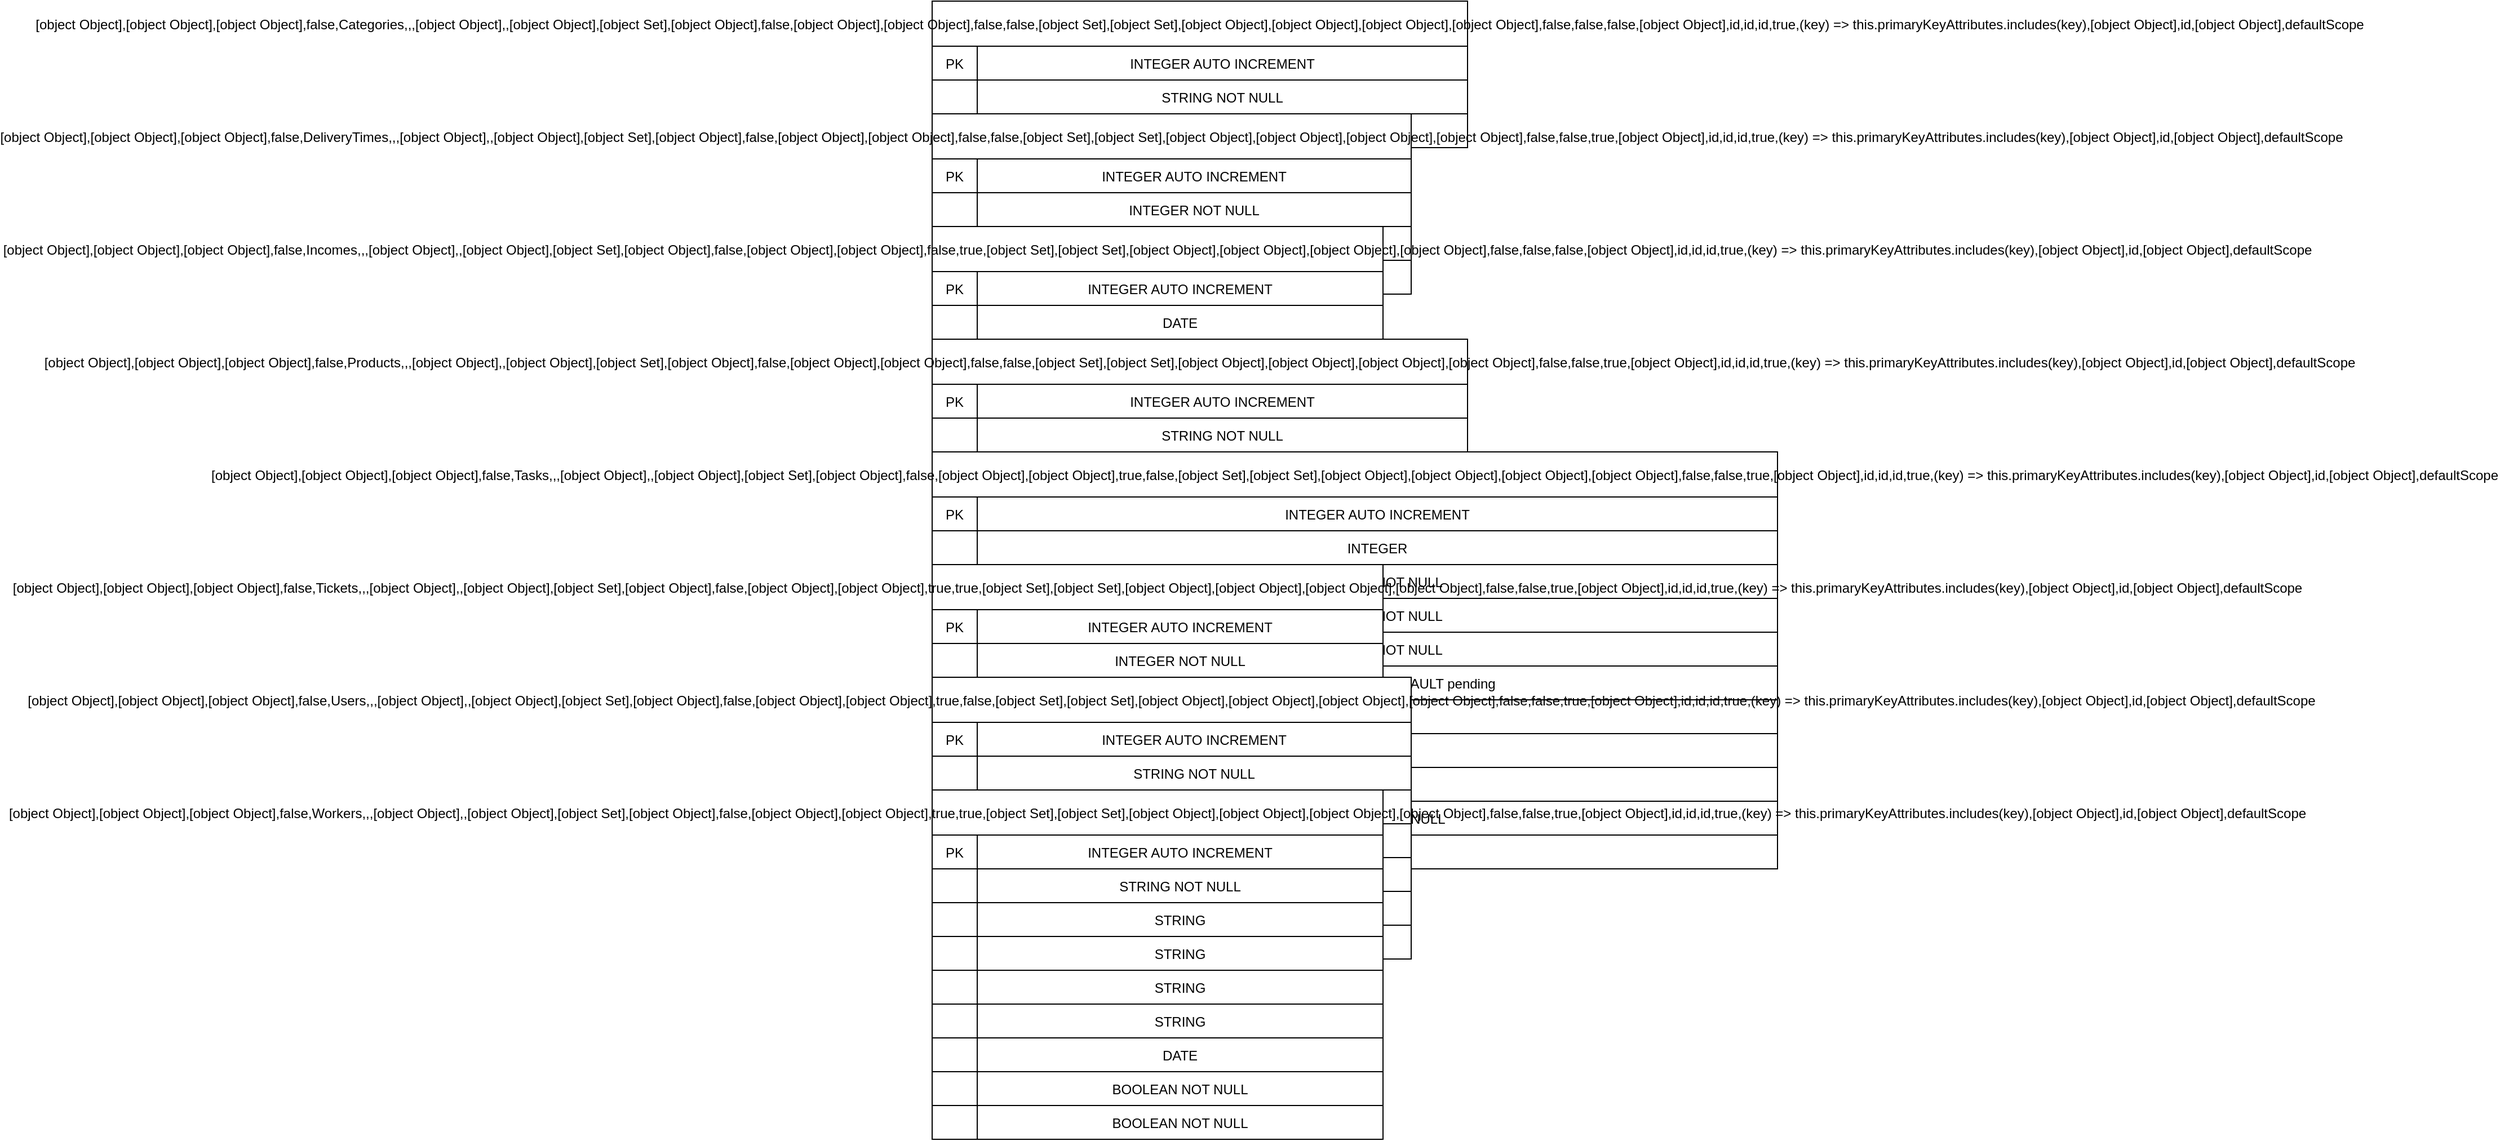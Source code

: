 <mxfile>
    <diagram id="03F6VEOOzAswHKV4Qcjv" name="Page-1">
        <mxGraphModel dx="305" dy="475" grid="1" gridSize="10" guides="1" tooltips="1" connect="1" arrows="1" fold="1" page="1" pageScale="1" pageWidth="1100" pageHeight="850" math="0" shadow="0">
            <root>
                <mxCell id="0"/>
                <mxCell id="1" parent="0"/>
              
    <mxCell
    id="2"
    value="[object Object],[object Object],[object Object],false,Categories,,,[object Object],,[object Object],[object Set],[object Object],false,[object Object],[object Object],false,false,[object Set],[object Set],[object Object],[object Object],[object Object],[object Object],false,false,false,[object Object],id,id,id,true,(key) => this.primaryKeyAttributes.includes(key),[object Object],id,[object Object],defaultScope"
    style="shape=table;
    startSize=30;
    container=1;
    collapsible=0;
    childLayout=tableLayout;
    fixedRows=1;
    rowLines=0;
    fontStyle=0;
    strokeColor=default;
    fontSize=16;"
    parent="1"
    vertex="1">
      <mxGeometry x="40" y="40" width="475" height="130" as="geometry"/>
    </mxCell>
    
    <mxCell
      id="3"
      value=""
        style="
        shape=tableRow;
        horizontal=0;
        startSize=0;
        swimlaneHead=0;
        swimlaneBody=0;
        top=0;
        left=0;
        bottom=0;
        right=0;
        collapsible=0;
        dropTarget=0;
        fillColor=none;
        points=[[0,0.5],[1,0.5]];
        portConstraint=eastwest;
        strokeColor=inherit;
        fontSize=16;"
        parent="2"
        vertex="1">
      <mxGeometry y="40" width="475" height="30" as="geometry"/>
    </mxCell>
    
    <mxCell
      id="4"
      value="PK"
      style="shape=partialRectangle;
      html=1;
      whiteSpace=wrap;
      connectable=0;
      fillColor=none;
      top=0;
      left=0;
      bottom=0;
      right=0;
      overflow=hidden;
      pointerEvents=1;
      strokeColor=inherit;
      fontSize=16;"
      parent="3"
      vertex="1">
      <mxGeometry width="40" height="30" as="geometry">
        <mxRectangle width="40" height="30" as="alternateBounds"/>
      </mxGeometry>
    </mxCell>
    
      <mxCell
        id="5"
        value="INTEGER  AUTO INCREMENT"
        style="
          shape=partialRectangle;
          html=1;
          whiteSpace=wrap;
          connectable=0;
          fillColor=none;
          top=0;
          left=0;
          bottom=0;
          right=0;
          align=left;
          spacingLeft=6;
          overflow=hidden;
          strokeColor=inherit;
          fontSize=16;"
          parent="3"
          vertex="1">
            <mxGeometry x="40" width="435" height="30" as="geometry">
              <mxRectangle width="435" height="30" as="alternateBounds"/>
            </mxGeometry>
       </mxCell>
    <mxCell
      id="6"
      value=""
        style="
        shape=tableRow;
        horizontal=0;
        startSize=0;
        swimlaneHead=0;
        swimlaneBody=0;
        top=0;
        left=0;
        bottom=0;
        right=0;
        collapsible=0;
        dropTarget=0;
        fillColor=none;
        points=[[0,0.5],[1,0.5]];
        portConstraint=eastwest;
        strokeColor=inherit;
        fontSize=16;"
        parent="2"
        vertex="1">
      <mxGeometry y="70" width="475" height="30" as="geometry"/>
    </mxCell>
    
    <mxCell
      id="7"
      value=""
      style="shape=partialRectangle;
      html=1;
      whiteSpace=wrap;
      connectable=0;
      fillColor=none;
      top=0;
      left=0;
      bottom=0;
      right=0;
      overflow=hidden;
      pointerEvents=1;
      strokeColor=inherit;
      fontSize=16;"
      parent="6"
      vertex="1">
      <mxGeometry width="40" height="30" as="geometry">
        <mxRectangle width="40" height="30" as="alternateBounds"/>
      </mxGeometry>
    </mxCell>
    
      <mxCell
        id="8"
        value="STRING NOT NULL"
        style="
          shape=partialRectangle;
          html=1;
          whiteSpace=wrap;
          connectable=0;
          fillColor=none;
          top=0;
          left=0;
          bottom=0;
          right=0;
          align=left;
          spacingLeft=6;
          overflow=hidden;
          strokeColor=inherit;
          fontSize=16;"
          parent="6"
          vertex="1">
            <mxGeometry x="40" width="435" height="30" as="geometry">
              <mxRectangle width="435" height="30" as="alternateBounds"/>
            </mxGeometry>
       </mxCell>
    <mxCell
      id="9"
      value=""
        style="
        shape=tableRow;
        horizontal=0;
        startSize=0;
        swimlaneHead=0;
        swimlaneBody=0;
        top=0;
        left=0;
        bottom=0;
        right=0;
        collapsible=0;
        dropTarget=0;
        fillColor=none;
        points=[[0,0.5],[1,0.5]];
        portConstraint=eastwest;
        strokeColor=inherit;
        fontSize=16;"
        parent="2"
        vertex="1">
      <mxGeometry y="100" width="475" height="30" as="geometry"/>
    </mxCell>
    
    <mxCell
      id="10"
      value=""
      style="shape=partialRectangle;
      html=1;
      whiteSpace=wrap;
      connectable=0;
      fillColor=none;
      top=0;
      left=0;
      bottom=0;
      right=0;
      overflow=hidden;
      pointerEvents=1;
      strokeColor=inherit;
      fontSize=16;"
      parent="9"
      vertex="1">
      <mxGeometry width="40" height="30" as="geometry">
        <mxRectangle width="40" height="30" as="alternateBounds"/>
      </mxGeometry>
    </mxCell>
    
      <mxCell
        id="11"
        value="STRING NOT NULL"
        style="
          shape=partialRectangle;
          html=1;
          whiteSpace=wrap;
          connectable=0;
          fillColor=none;
          top=0;
          left=0;
          bottom=0;
          right=0;
          align=left;
          spacingLeft=6;
          overflow=hidden;
          strokeColor=inherit;
          fontSize=16;"
          parent="9"
          vertex="1">
            <mxGeometry x="40" width="435" height="30" as="geometry">
              <mxRectangle width="435" height="30" as="alternateBounds"/>
            </mxGeometry>
       </mxCell>
    
    <mxCell
    id="12"
    value="[object Object],[object Object],[object Object],false,DeliveryTimes,,,[object Object],,[object Object],[object Set],[object Object],false,[object Object],[object Object],false,false,[object Set],[object Set],[object Object],[object Object],[object Object],[object Object],false,false,true,[object Object],id,id,id,true,(key) => this.primaryKeyAttributes.includes(key),[object Object],id,[object Object],defaultScope"
    style="shape=table;
    startSize=30;
    container=1;
    collapsible=0;
    childLayout=tableLayout;
    fixedRows=1;
    rowLines=0;
    fontStyle=0;
    strokeColor=default;
    fontSize=16;"
    parent="1"
    vertex="1">
      <mxGeometry x="40" y="140" width="425" height="160" as="geometry"/>
    </mxCell>
    
    <mxCell
      id="13"
      value=""
        style="
        shape=tableRow;
        horizontal=0;
        startSize=0;
        swimlaneHead=0;
        swimlaneBody=0;
        top=0;
        left=0;
        bottom=0;
        right=0;
        collapsible=0;
        dropTarget=0;
        fillColor=none;
        points=[[0,0.5],[1,0.5]];
        portConstraint=eastwest;
        strokeColor=inherit;
        fontSize=16;"
        parent="12"
        vertex="1">
      <mxGeometry y="40" width="425" height="30" as="geometry"/>
    </mxCell>
    
    <mxCell
      id="14"
      value="PK"
      style="shape=partialRectangle;
      html=1;
      whiteSpace=wrap;
      connectable=0;
      fillColor=none;
      top=0;
      left=0;
      bottom=0;
      right=0;
      overflow=hidden;
      pointerEvents=1;
      strokeColor=inherit;
      fontSize=16;"
      parent="13"
      vertex="1">
      <mxGeometry width="40" height="30" as="geometry">
        <mxRectangle width="40" height="30" as="alternateBounds"/>
      </mxGeometry>
    </mxCell>
    
      <mxCell
        id="15"
        value="INTEGER  AUTO INCREMENT"
        style="
          shape=partialRectangle;
          html=1;
          whiteSpace=wrap;
          connectable=0;
          fillColor=none;
          top=0;
          left=0;
          bottom=0;
          right=0;
          align=left;
          spacingLeft=6;
          overflow=hidden;
          strokeColor=inherit;
          fontSize=16;"
          parent="13"
          vertex="1">
            <mxGeometry x="40" width="385" height="30" as="geometry">
              <mxRectangle width="385" height="30" as="alternateBounds"/>
            </mxGeometry>
       </mxCell>
    <mxCell
      id="16"
      value=""
        style="
        shape=tableRow;
        horizontal=0;
        startSize=0;
        swimlaneHead=0;
        swimlaneBody=0;
        top=0;
        left=0;
        bottom=0;
        right=0;
        collapsible=0;
        dropTarget=0;
        fillColor=none;
        points=[[0,0.5],[1,0.5]];
        portConstraint=eastwest;
        strokeColor=inherit;
        fontSize=16;"
        parent="12"
        vertex="1">
      <mxGeometry y="70" width="425" height="30" as="geometry"/>
    </mxCell>
    
    <mxCell
      id="17"
      value=""
      style="shape=partialRectangle;
      html=1;
      whiteSpace=wrap;
      connectable=0;
      fillColor=none;
      top=0;
      left=0;
      bottom=0;
      right=0;
      overflow=hidden;
      pointerEvents=1;
      strokeColor=inherit;
      fontSize=16;"
      parent="16"
      vertex="1">
      <mxGeometry width="40" height="30" as="geometry">
        <mxRectangle width="40" height="30" as="alternateBounds"/>
      </mxGeometry>
    </mxCell>
    
      <mxCell
        id="18"
        value="INTEGER NOT NULL"
        style="
          shape=partialRectangle;
          html=1;
          whiteSpace=wrap;
          connectable=0;
          fillColor=none;
          top=0;
          left=0;
          bottom=0;
          right=0;
          align=left;
          spacingLeft=6;
          overflow=hidden;
          strokeColor=inherit;
          fontSize=16;"
          parent="16"
          vertex="1">
            <mxGeometry x="40" width="385" height="30" as="geometry">
              <mxRectangle width="385" height="30" as="alternateBounds"/>
            </mxGeometry>
       </mxCell>
    <mxCell
      id="19"
      value=""
        style="
        shape=tableRow;
        horizontal=0;
        startSize=0;
        swimlaneHead=0;
        swimlaneBody=0;
        top=0;
        left=0;
        bottom=0;
        right=0;
        collapsible=0;
        dropTarget=0;
        fillColor=none;
        points=[[0,0.5],[1,0.5]];
        portConstraint=eastwest;
        strokeColor=inherit;
        fontSize=16;"
        parent="12"
        vertex="1">
      <mxGeometry y="100" width="425" height="30" as="geometry"/>
    </mxCell>
    
    <mxCell
      id="20"
      value=""
      style="shape=partialRectangle;
      html=1;
      whiteSpace=wrap;
      connectable=0;
      fillColor=none;
      top=0;
      left=0;
      bottom=0;
      right=0;
      overflow=hidden;
      pointerEvents=1;
      strokeColor=inherit;
      fontSize=16;"
      parent="19"
      vertex="1">
      <mxGeometry width="40" height="30" as="geometry">
        <mxRectangle width="40" height="30" as="alternateBounds"/>
      </mxGeometry>
    </mxCell>
    
      <mxCell
        id="21"
        value="INTEGER NOT NULL"
        style="
          shape=partialRectangle;
          html=1;
          whiteSpace=wrap;
          connectable=0;
          fillColor=none;
          top=0;
          left=0;
          bottom=0;
          right=0;
          align=left;
          spacingLeft=6;
          overflow=hidden;
          strokeColor=inherit;
          fontSize=16;"
          parent="19"
          vertex="1">
            <mxGeometry x="40" width="385" height="30" as="geometry">
              <mxRectangle width="385" height="30" as="alternateBounds"/>
            </mxGeometry>
       </mxCell>
    <mxCell
      id="22"
      value=""
        style="
        shape=tableRow;
        horizontal=0;
        startSize=0;
        swimlaneHead=0;
        swimlaneBody=0;
        top=0;
        left=0;
        bottom=0;
        right=0;
        collapsible=0;
        dropTarget=0;
        fillColor=none;
        points=[[0,0.5],[1,0.5]];
        portConstraint=eastwest;
        strokeColor=inherit;
        fontSize=16;"
        parent="12"
        vertex="1">
      <mxGeometry y="130" width="425" height="30" as="geometry"/>
    </mxCell>
    
    <mxCell
      id="23"
      value=""
      style="shape=partialRectangle;
      html=1;
      whiteSpace=wrap;
      connectable=0;
      fillColor=none;
      top=0;
      left=0;
      bottom=0;
      right=0;
      overflow=hidden;
      pointerEvents=1;
      strokeColor=inherit;
      fontSize=16;"
      parent="22"
      vertex="1">
      <mxGeometry width="40" height="30" as="geometry">
        <mxRectangle width="40" height="30" as="alternateBounds"/>
      </mxGeometry>
    </mxCell>
    
      <mxCell
        id="24"
        value="INTEGER NOT NULL"
        style="
          shape=partialRectangle;
          html=1;
          whiteSpace=wrap;
          connectable=0;
          fillColor=none;
          top=0;
          left=0;
          bottom=0;
          right=0;
          align=left;
          spacingLeft=6;
          overflow=hidden;
          strokeColor=inherit;
          fontSize=16;"
          parent="22"
          vertex="1">
            <mxGeometry x="40" width="385" height="30" as="geometry">
              <mxRectangle width="385" height="30" as="alternateBounds"/>
            </mxGeometry>
       </mxCell>
    
    <mxCell
    id="25"
    value="[object Object],[object Object],[object Object],false,Incomes,,,[object Object],,[object Object],[object Set],[object Object],false,[object Object],[object Object],false,true,[object Set],[object Set],[object Object],[object Object],[object Object],[object Object],false,false,false,[object Object],id,id,id,true,(key) => this.primaryKeyAttributes.includes(key),[object Object],id,[object Object],defaultScope"
    style="shape=table;
    startSize=30;
    container=1;
    collapsible=0;
    childLayout=tableLayout;
    fixedRows=1;
    rowLines=0;
    fontStyle=0;
    strokeColor=default;
    fontSize=16;"
    parent="1"
    vertex="1">
      <mxGeometry x="40" y="240" width="400" height="130" as="geometry"/>
    </mxCell>
    
    <mxCell
      id="26"
      value=""
        style="
        shape=tableRow;
        horizontal=0;
        startSize=0;
        swimlaneHead=0;
        swimlaneBody=0;
        top=0;
        left=0;
        bottom=0;
        right=0;
        collapsible=0;
        dropTarget=0;
        fillColor=none;
        points=[[0,0.5],[1,0.5]];
        portConstraint=eastwest;
        strokeColor=inherit;
        fontSize=16;"
        parent="25"
        vertex="1">
      <mxGeometry y="40" width="400" height="30" as="geometry"/>
    </mxCell>
    
    <mxCell
      id="27"
      value="PK"
      style="shape=partialRectangle;
      html=1;
      whiteSpace=wrap;
      connectable=0;
      fillColor=none;
      top=0;
      left=0;
      bottom=0;
      right=0;
      overflow=hidden;
      pointerEvents=1;
      strokeColor=inherit;
      fontSize=16;"
      parent="26"
      vertex="1">
      <mxGeometry width="40" height="30" as="geometry">
        <mxRectangle width="40" height="30" as="alternateBounds"/>
      </mxGeometry>
    </mxCell>
    
      <mxCell
        id="28"
        value="INTEGER  AUTO INCREMENT"
        style="
          shape=partialRectangle;
          html=1;
          whiteSpace=wrap;
          connectable=0;
          fillColor=none;
          top=0;
          left=0;
          bottom=0;
          right=0;
          align=left;
          spacingLeft=6;
          overflow=hidden;
          strokeColor=inherit;
          fontSize=16;"
          parent="26"
          vertex="1">
            <mxGeometry x="40" width="360" height="30" as="geometry">
              <mxRectangle width="360" height="30" as="alternateBounds"/>
            </mxGeometry>
       </mxCell>
    <mxCell
      id="29"
      value=""
        style="
        shape=tableRow;
        horizontal=0;
        startSize=0;
        swimlaneHead=0;
        swimlaneBody=0;
        top=0;
        left=0;
        bottom=0;
        right=0;
        collapsible=0;
        dropTarget=0;
        fillColor=none;
        points=[[0,0.5],[1,0.5]];
        portConstraint=eastwest;
        strokeColor=inherit;
        fontSize=16;"
        parent="25"
        vertex="1">
      <mxGeometry y="70" width="400" height="30" as="geometry"/>
    </mxCell>
    
    <mxCell
      id="30"
      value=""
      style="shape=partialRectangle;
      html=1;
      whiteSpace=wrap;
      connectable=0;
      fillColor=none;
      top=0;
      left=0;
      bottom=0;
      right=0;
      overflow=hidden;
      pointerEvents=1;
      strokeColor=inherit;
      fontSize=16;"
      parent="29"
      vertex="1">
      <mxGeometry width="40" height="30" as="geometry">
        <mxRectangle width="40" height="30" as="alternateBounds"/>
      </mxGeometry>
    </mxCell>
    
      <mxCell
        id="31"
        value="DATE "
        style="
          shape=partialRectangle;
          html=1;
          whiteSpace=wrap;
          connectable=0;
          fillColor=none;
          top=0;
          left=0;
          bottom=0;
          right=0;
          align=left;
          spacingLeft=6;
          overflow=hidden;
          strokeColor=inherit;
          fontSize=16;"
          parent="29"
          vertex="1">
            <mxGeometry x="40" width="360" height="30" as="geometry">
              <mxRectangle width="360" height="30" as="alternateBounds"/>
            </mxGeometry>
       </mxCell>
    <mxCell
      id="32"
      value=""
        style="
        shape=tableRow;
        horizontal=0;
        startSize=0;
        swimlaneHead=0;
        swimlaneBody=0;
        top=0;
        left=0;
        bottom=0;
        right=0;
        collapsible=0;
        dropTarget=0;
        fillColor=none;
        points=[[0,0.5],[1,0.5]];
        portConstraint=eastwest;
        strokeColor=inherit;
        fontSize=16;"
        parent="25"
        vertex="1">
      <mxGeometry y="100" width="400" height="30" as="geometry"/>
    </mxCell>
    
    <mxCell
      id="33"
      value=""
      style="shape=partialRectangle;
      html=1;
      whiteSpace=wrap;
      connectable=0;
      fillColor=none;
      top=0;
      left=0;
      bottom=0;
      right=0;
      overflow=hidden;
      pointerEvents=1;
      strokeColor=inherit;
      fontSize=16;"
      parent="32"
      vertex="1">
      <mxGeometry width="40" height="30" as="geometry">
        <mxRectangle width="40" height="30" as="alternateBounds"/>
      </mxGeometry>
    </mxCell>
    
      <mxCell
        id="34"
        value="DECIMAL "
        style="
          shape=partialRectangle;
          html=1;
          whiteSpace=wrap;
          connectable=0;
          fillColor=none;
          top=0;
          left=0;
          bottom=0;
          right=0;
          align=left;
          spacingLeft=6;
          overflow=hidden;
          strokeColor=inherit;
          fontSize=16;"
          parent="32"
          vertex="1">
            <mxGeometry x="40" width="360" height="30" as="geometry">
              <mxRectangle width="360" height="30" as="alternateBounds"/>
            </mxGeometry>
       </mxCell>
    
    <mxCell
    id="35"
    value="[object Object],[object Object],[object Object],false,Products,,,[object Object],,[object Object],[object Set],[object Object],false,[object Object],[object Object],false,false,[object Set],[object Set],[object Object],[object Object],[object Object],[object Object],false,false,true,[object Object],id,id,id,true,(key) => this.primaryKeyAttributes.includes(key),[object Object],id,[object Object],defaultScope"
    style="shape=table;
    startSize=30;
    container=1;
    collapsible=0;
    childLayout=tableLayout;
    fixedRows=1;
    rowLines=0;
    fontStyle=0;
    strokeColor=default;
    fontSize=16;"
    parent="1"
    vertex="1">
      <mxGeometry x="40" y="340" width="475" height="280" as="geometry"/>
    </mxCell>
    
    <mxCell
      id="36"
      value=""
        style="
        shape=tableRow;
        horizontal=0;
        startSize=0;
        swimlaneHead=0;
        swimlaneBody=0;
        top=0;
        left=0;
        bottom=0;
        right=0;
        collapsible=0;
        dropTarget=0;
        fillColor=none;
        points=[[0,0.5],[1,0.5]];
        portConstraint=eastwest;
        strokeColor=inherit;
        fontSize=16;"
        parent="35"
        vertex="1">
      <mxGeometry y="40" width="475" height="30" as="geometry"/>
    </mxCell>
    
    <mxCell
      id="37"
      value="PK"
      style="shape=partialRectangle;
      html=1;
      whiteSpace=wrap;
      connectable=0;
      fillColor=none;
      top=0;
      left=0;
      bottom=0;
      right=0;
      overflow=hidden;
      pointerEvents=1;
      strokeColor=inherit;
      fontSize=16;"
      parent="36"
      vertex="1">
      <mxGeometry width="40" height="30" as="geometry">
        <mxRectangle width="40" height="30" as="alternateBounds"/>
      </mxGeometry>
    </mxCell>
    
      <mxCell
        id="38"
        value="INTEGER  AUTO INCREMENT"
        style="
          shape=partialRectangle;
          html=1;
          whiteSpace=wrap;
          connectable=0;
          fillColor=none;
          top=0;
          left=0;
          bottom=0;
          right=0;
          align=left;
          spacingLeft=6;
          overflow=hidden;
          strokeColor=inherit;
          fontSize=16;"
          parent="36"
          vertex="1">
            <mxGeometry x="40" width="435" height="30" as="geometry">
              <mxRectangle width="435" height="30" as="alternateBounds"/>
            </mxGeometry>
       </mxCell>
    <mxCell
      id="39"
      value=""
        style="
        shape=tableRow;
        horizontal=0;
        startSize=0;
        swimlaneHead=0;
        swimlaneBody=0;
        top=0;
        left=0;
        bottom=0;
        right=0;
        collapsible=0;
        dropTarget=0;
        fillColor=none;
        points=[[0,0.5],[1,0.5]];
        portConstraint=eastwest;
        strokeColor=inherit;
        fontSize=16;"
        parent="35"
        vertex="1">
      <mxGeometry y="70" width="475" height="30" as="geometry"/>
    </mxCell>
    
    <mxCell
      id="40"
      value=""
      style="shape=partialRectangle;
      html=1;
      whiteSpace=wrap;
      connectable=0;
      fillColor=none;
      top=0;
      left=0;
      bottom=0;
      right=0;
      overflow=hidden;
      pointerEvents=1;
      strokeColor=inherit;
      fontSize=16;"
      parent="39"
      vertex="1">
      <mxGeometry width="40" height="30" as="geometry">
        <mxRectangle width="40" height="30" as="alternateBounds"/>
      </mxGeometry>
    </mxCell>
    
      <mxCell
        id="41"
        value="STRING NOT NULL"
        style="
          shape=partialRectangle;
          html=1;
          whiteSpace=wrap;
          connectable=0;
          fillColor=none;
          top=0;
          left=0;
          bottom=0;
          right=0;
          align=left;
          spacingLeft=6;
          overflow=hidden;
          strokeColor=inherit;
          fontSize=16;"
          parent="39"
          vertex="1">
            <mxGeometry x="40" width="435" height="30" as="geometry">
              <mxRectangle width="435" height="30" as="alternateBounds"/>
            </mxGeometry>
       </mxCell>
    <mxCell
      id="42"
      value=""
        style="
        shape=tableRow;
        horizontal=0;
        startSize=0;
        swimlaneHead=0;
        swimlaneBody=0;
        top=0;
        left=0;
        bottom=0;
        right=0;
        collapsible=0;
        dropTarget=0;
        fillColor=none;
        points=[[0,0.5],[1,0.5]];
        portConstraint=eastwest;
        strokeColor=inherit;
        fontSize=16;"
        parent="35"
        vertex="1">
      <mxGeometry y="100" width="475" height="30" as="geometry"/>
    </mxCell>
    
    <mxCell
      id="43"
      value=""
      style="shape=partialRectangle;
      html=1;
      whiteSpace=wrap;
      connectable=0;
      fillColor=none;
      top=0;
      left=0;
      bottom=0;
      right=0;
      overflow=hidden;
      pointerEvents=1;
      strokeColor=inherit;
      fontSize=16;"
      parent="42"
      vertex="1">
      <mxGeometry width="40" height="30" as="geometry">
        <mxRectangle width="40" height="30" as="alternateBounds"/>
      </mxGeometry>
    </mxCell>
    
      <mxCell
        id="44"
        value="STRING NOT NULL"
        style="
          shape=partialRectangle;
          html=1;
          whiteSpace=wrap;
          connectable=0;
          fillColor=none;
          top=0;
          left=0;
          bottom=0;
          right=0;
          align=left;
          spacingLeft=6;
          overflow=hidden;
          strokeColor=inherit;
          fontSize=16;"
          parent="42"
          vertex="1">
            <mxGeometry x="40" width="435" height="30" as="geometry">
              <mxRectangle width="435" height="30" as="alternateBounds"/>
            </mxGeometry>
       </mxCell>
    <mxCell
      id="45"
      value=""
        style="
        shape=tableRow;
        horizontal=0;
        startSize=0;
        swimlaneHead=0;
        swimlaneBody=0;
        top=0;
        left=0;
        bottom=0;
        right=0;
        collapsible=0;
        dropTarget=0;
        fillColor=none;
        points=[[0,0.5],[1,0.5]];
        portConstraint=eastwest;
        strokeColor=inherit;
        fontSize=16;"
        parent="35"
        vertex="1">
      <mxGeometry y="130" width="475" height="30" as="geometry"/>
    </mxCell>
    
    <mxCell
      id="46"
      value=""
      style="shape=partialRectangle;
      html=1;
      whiteSpace=wrap;
      connectable=0;
      fillColor=none;
      top=0;
      left=0;
      bottom=0;
      right=0;
      overflow=hidden;
      pointerEvents=1;
      strokeColor=inherit;
      fontSize=16;"
      parent="45"
      vertex="1">
      <mxGeometry width="40" height="30" as="geometry">
        <mxRectangle width="40" height="30" as="alternateBounds"/>
      </mxGeometry>
    </mxCell>
    
      <mxCell
        id="47"
        value="INTEGER NOT NULL"
        style="
          shape=partialRectangle;
          html=1;
          whiteSpace=wrap;
          connectable=0;
          fillColor=none;
          top=0;
          left=0;
          bottom=0;
          right=0;
          align=left;
          spacingLeft=6;
          overflow=hidden;
          strokeColor=inherit;
          fontSize=16;"
          parent="45"
          vertex="1">
            <mxGeometry x="40" width="435" height="30" as="geometry">
              <mxRectangle width="435" height="30" as="alternateBounds"/>
            </mxGeometry>
       </mxCell>
    <mxCell
      id="48"
      value=""
        style="
        shape=tableRow;
        horizontal=0;
        startSize=0;
        swimlaneHead=0;
        swimlaneBody=0;
        top=0;
        left=0;
        bottom=0;
        right=0;
        collapsible=0;
        dropTarget=0;
        fillColor=none;
        points=[[0,0.5],[1,0.5]];
        portConstraint=eastwest;
        strokeColor=inherit;
        fontSize=16;"
        parent="35"
        vertex="1">
      <mxGeometry y="160" width="475" height="30" as="geometry"/>
    </mxCell>
    
    <mxCell
      id="49"
      value=""
      style="shape=partialRectangle;
      html=1;
      whiteSpace=wrap;
      connectable=0;
      fillColor=none;
      top=0;
      left=0;
      bottom=0;
      right=0;
      overflow=hidden;
      pointerEvents=1;
      strokeColor=inherit;
      fontSize=16;"
      parent="48"
      vertex="1">
      <mxGeometry width="40" height="30" as="geometry">
        <mxRectangle width="40" height="30" as="alternateBounds"/>
      </mxGeometry>
    </mxCell>
    
      <mxCell
        id="50"
        value="INTEGER NOT NULL"
        style="
          shape=partialRectangle;
          html=1;
          whiteSpace=wrap;
          connectable=0;
          fillColor=none;
          top=0;
          left=0;
          bottom=0;
          right=0;
          align=left;
          spacingLeft=6;
          overflow=hidden;
          strokeColor=inherit;
          fontSize=16;"
          parent="48"
          vertex="1">
            <mxGeometry x="40" width="435" height="30" as="geometry">
              <mxRectangle width="435" height="30" as="alternateBounds"/>
            </mxGeometry>
       </mxCell>
    <mxCell
      id="51"
      value=""
        style="
        shape=tableRow;
        horizontal=0;
        startSize=0;
        swimlaneHead=0;
        swimlaneBody=0;
        top=0;
        left=0;
        bottom=0;
        right=0;
        collapsible=0;
        dropTarget=0;
        fillColor=none;
        points=[[0,0.5],[1,0.5]];
        portConstraint=eastwest;
        strokeColor=inherit;
        fontSize=16;"
        parent="35"
        vertex="1">
      <mxGeometry y="190" width="475" height="30" as="geometry"/>
    </mxCell>
    
    <mxCell
      id="52"
      value=""
      style="shape=partialRectangle;
      html=1;
      whiteSpace=wrap;
      connectable=0;
      fillColor=none;
      top=0;
      left=0;
      bottom=0;
      right=0;
      overflow=hidden;
      pointerEvents=1;
      strokeColor=inherit;
      fontSize=16;"
      parent="51"
      vertex="1">
      <mxGeometry width="40" height="30" as="geometry">
        <mxRectangle width="40" height="30" as="alternateBounds"/>
      </mxGeometry>
    </mxCell>
    
      <mxCell
        id="53"
        value="STRING NOT NULL"
        style="
          shape=partialRectangle;
          html=1;
          whiteSpace=wrap;
          connectable=0;
          fillColor=none;
          top=0;
          left=0;
          bottom=0;
          right=0;
          align=left;
          spacingLeft=6;
          overflow=hidden;
          strokeColor=inherit;
          fontSize=16;"
          parent="51"
          vertex="1">
            <mxGeometry x="40" width="435" height="30" as="geometry">
              <mxRectangle width="435" height="30" as="alternateBounds"/>
            </mxGeometry>
       </mxCell>
    <mxCell
      id="54"
      value=""
        style="
        shape=tableRow;
        horizontal=0;
        startSize=0;
        swimlaneHead=0;
        swimlaneBody=0;
        top=0;
        left=0;
        bottom=0;
        right=0;
        collapsible=0;
        dropTarget=0;
        fillColor=none;
        points=[[0,0.5],[1,0.5]];
        portConstraint=eastwest;
        strokeColor=inherit;
        fontSize=16;"
        parent="35"
        vertex="1">
      <mxGeometry y="220" width="475" height="30" as="geometry"/>
    </mxCell>
    
    <mxCell
      id="55"
      value=""
      style="shape=partialRectangle;
      html=1;
      whiteSpace=wrap;
      connectable=0;
      fillColor=none;
      top=0;
      left=0;
      bottom=0;
      right=0;
      overflow=hidden;
      pointerEvents=1;
      strokeColor=inherit;
      fontSize=16;"
      parent="54"
      vertex="1">
      <mxGeometry width="40" height="30" as="geometry">
        <mxRectangle width="40" height="30" as="alternateBounds"/>
      </mxGeometry>
    </mxCell>
    
      <mxCell
        id="56"
        value="INTEGER NOT NULL"
        style="
          shape=partialRectangle;
          html=1;
          whiteSpace=wrap;
          connectable=0;
          fillColor=none;
          top=0;
          left=0;
          bottom=0;
          right=0;
          align=left;
          spacingLeft=6;
          overflow=hidden;
          strokeColor=inherit;
          fontSize=16;"
          parent="54"
          vertex="1">
            <mxGeometry x="40" width="435" height="30" as="geometry">
              <mxRectangle width="435" height="30" as="alternateBounds"/>
            </mxGeometry>
       </mxCell>
    <mxCell
      id="57"
      value=""
        style="
        shape=tableRow;
        horizontal=0;
        startSize=0;
        swimlaneHead=0;
        swimlaneBody=0;
        top=0;
        left=0;
        bottom=0;
        right=0;
        collapsible=0;
        dropTarget=0;
        fillColor=none;
        points=[[0,0.5],[1,0.5]];
        portConstraint=eastwest;
        strokeColor=inherit;
        fontSize=16;"
        parent="35"
        vertex="1">
      <mxGeometry y="250" width="475" height="30" as="geometry"/>
    </mxCell>
    
    <mxCell
      id="58"
      value=""
      style="shape=partialRectangle;
      html=1;
      whiteSpace=wrap;
      connectable=0;
      fillColor=none;
      top=0;
      left=0;
      bottom=0;
      right=0;
      overflow=hidden;
      pointerEvents=1;
      strokeColor=inherit;
      fontSize=16;"
      parent="57"
      vertex="1">
      <mxGeometry width="40" height="30" as="geometry">
        <mxRectangle width="40" height="30" as="alternateBounds"/>
      </mxGeometry>
    </mxCell>
    
      <mxCell
        id="59"
        value="STRING NOT NULL"
        style="
          shape=partialRectangle;
          html=1;
          whiteSpace=wrap;
          connectable=0;
          fillColor=none;
          top=0;
          left=0;
          bottom=0;
          right=0;
          align=left;
          spacingLeft=6;
          overflow=hidden;
          strokeColor=inherit;
          fontSize=16;"
          parent="57"
          vertex="1">
            <mxGeometry x="40" width="435" height="30" as="geometry">
              <mxRectangle width="435" height="30" as="alternateBounds"/>
            </mxGeometry>
       </mxCell>
    
    <mxCell
    id="60"
    value="[object Object],[object Object],[object Object],false,Tasks,,,[object Object],,[object Object],[object Set],[object Object],false,[object Object],[object Object],true,false,[object Set],[object Set],[object Object],[object Object],[object Object],[object Object],false,false,true,[object Object],id,id,id,true,(key) => this.primaryKeyAttributes.includes(key),[object Object],id,[object Object],defaultScope"
    style="shape=table;
    startSize=30;
    container=1;
    collapsible=0;
    childLayout=tableLayout;
    fixedRows=1;
    rowLines=0;
    fontStyle=0;
    strokeColor=default;
    fontSize=16;"
    parent="1"
    vertex="1">
      <mxGeometry x="40" y="440" width="750" height="370" as="geometry"/>
    </mxCell>
    
    <mxCell
      id="61"
      value=""
        style="
        shape=tableRow;
        horizontal=0;
        startSize=0;
        swimlaneHead=0;
        swimlaneBody=0;
        top=0;
        left=0;
        bottom=0;
        right=0;
        collapsible=0;
        dropTarget=0;
        fillColor=none;
        points=[[0,0.5],[1,0.5]];
        portConstraint=eastwest;
        strokeColor=inherit;
        fontSize=16;"
        parent="60"
        vertex="1">
      <mxGeometry y="40" width="750" height="30" as="geometry"/>
    </mxCell>
    
    <mxCell
      id="62"
      value="PK"
      style="shape=partialRectangle;
      html=1;
      whiteSpace=wrap;
      connectable=0;
      fillColor=none;
      top=0;
      left=0;
      bottom=0;
      right=0;
      overflow=hidden;
      pointerEvents=1;
      strokeColor=inherit;
      fontSize=16;"
      parent="61"
      vertex="1">
      <mxGeometry width="40" height="30" as="geometry">
        <mxRectangle width="40" height="30" as="alternateBounds"/>
      </mxGeometry>
    </mxCell>
    
      <mxCell
        id="63"
        value="INTEGER  AUTO INCREMENT"
        style="
          shape=partialRectangle;
          html=1;
          whiteSpace=wrap;
          connectable=0;
          fillColor=none;
          top=0;
          left=0;
          bottom=0;
          right=0;
          align=left;
          spacingLeft=6;
          overflow=hidden;
          strokeColor=inherit;
          fontSize=16;"
          parent="61"
          vertex="1">
            <mxGeometry x="40" width="710" height="30" as="geometry">
              <mxRectangle width="710" height="30" as="alternateBounds"/>
            </mxGeometry>
       </mxCell>
    <mxCell
      id="64"
      value=""
        style="
        shape=tableRow;
        horizontal=0;
        startSize=0;
        swimlaneHead=0;
        swimlaneBody=0;
        top=0;
        left=0;
        bottom=0;
        right=0;
        collapsible=0;
        dropTarget=0;
        fillColor=none;
        points=[[0,0.5],[1,0.5]];
        portConstraint=eastwest;
        strokeColor=inherit;
        fontSize=16;"
        parent="60"
        vertex="1">
      <mxGeometry y="70" width="750" height="30" as="geometry"/>
    </mxCell>
    
    <mxCell
      id="65"
      value=""
      style="shape=partialRectangle;
      html=1;
      whiteSpace=wrap;
      connectable=0;
      fillColor=none;
      top=0;
      left=0;
      bottom=0;
      right=0;
      overflow=hidden;
      pointerEvents=1;
      strokeColor=inherit;
      fontSize=16;"
      parent="64"
      vertex="1">
      <mxGeometry width="40" height="30" as="geometry">
        <mxRectangle width="40" height="30" as="alternateBounds"/>
      </mxGeometry>
    </mxCell>
    
      <mxCell
        id="66"
        value="INTEGER "
        style="
          shape=partialRectangle;
          html=1;
          whiteSpace=wrap;
          connectable=0;
          fillColor=none;
          top=0;
          left=0;
          bottom=0;
          right=0;
          align=left;
          spacingLeft=6;
          overflow=hidden;
          strokeColor=inherit;
          fontSize=16;"
          parent="64"
          vertex="1">
            <mxGeometry x="40" width="710" height="30" as="geometry">
              <mxRectangle width="710" height="30" as="alternateBounds"/>
            </mxGeometry>
       </mxCell>
    <mxCell
      id="67"
      value=""
        style="
        shape=tableRow;
        horizontal=0;
        startSize=0;
        swimlaneHead=0;
        swimlaneBody=0;
        top=0;
        left=0;
        bottom=0;
        right=0;
        collapsible=0;
        dropTarget=0;
        fillColor=none;
        points=[[0,0.5],[1,0.5]];
        portConstraint=eastwest;
        strokeColor=inherit;
        fontSize=16;"
        parent="60"
        vertex="1">
      <mxGeometry y="100" width="750" height="30" as="geometry"/>
    </mxCell>
    
    <mxCell
      id="68"
      value=""
      style="shape=partialRectangle;
      html=1;
      whiteSpace=wrap;
      connectable=0;
      fillColor=none;
      top=0;
      left=0;
      bottom=0;
      right=0;
      overflow=hidden;
      pointerEvents=1;
      strokeColor=inherit;
      fontSize=16;"
      parent="67"
      vertex="1">
      <mxGeometry width="40" height="30" as="geometry">
        <mxRectangle width="40" height="30" as="alternateBounds"/>
      </mxGeometry>
    </mxCell>
    
      <mxCell
        id="69"
        value="INTEGER NOT NULL"
        style="
          shape=partialRectangle;
          html=1;
          whiteSpace=wrap;
          connectable=0;
          fillColor=none;
          top=0;
          left=0;
          bottom=0;
          right=0;
          align=left;
          spacingLeft=6;
          overflow=hidden;
          strokeColor=inherit;
          fontSize=16;"
          parent="67"
          vertex="1">
            <mxGeometry x="40" width="710" height="30" as="geometry">
              <mxRectangle width="710" height="30" as="alternateBounds"/>
            </mxGeometry>
       </mxCell>
    <mxCell
      id="70"
      value=""
        style="
        shape=tableRow;
        horizontal=0;
        startSize=0;
        swimlaneHead=0;
        swimlaneBody=0;
        top=0;
        left=0;
        bottom=0;
        right=0;
        collapsible=0;
        dropTarget=0;
        fillColor=none;
        points=[[0,0.5],[1,0.5]];
        portConstraint=eastwest;
        strokeColor=inherit;
        fontSize=16;"
        parent="60"
        vertex="1">
      <mxGeometry y="130" width="750" height="30" as="geometry"/>
    </mxCell>
    
    <mxCell
      id="71"
      value=""
      style="shape=partialRectangle;
      html=1;
      whiteSpace=wrap;
      connectable=0;
      fillColor=none;
      top=0;
      left=0;
      bottom=0;
      right=0;
      overflow=hidden;
      pointerEvents=1;
      strokeColor=inherit;
      fontSize=16;"
      parent="70"
      vertex="1">
      <mxGeometry width="40" height="30" as="geometry">
        <mxRectangle width="40" height="30" as="alternateBounds"/>
      </mxGeometry>
    </mxCell>
    
      <mxCell
        id="72"
        value="INTEGER NOT NULL"
        style="
          shape=partialRectangle;
          html=1;
          whiteSpace=wrap;
          connectable=0;
          fillColor=none;
          top=0;
          left=0;
          bottom=0;
          right=0;
          align=left;
          spacingLeft=6;
          overflow=hidden;
          strokeColor=inherit;
          fontSize=16;"
          parent="70"
          vertex="1">
            <mxGeometry x="40" width="710" height="30" as="geometry">
              <mxRectangle width="710" height="30" as="alternateBounds"/>
            </mxGeometry>
       </mxCell>
    <mxCell
      id="73"
      value=""
        style="
        shape=tableRow;
        horizontal=0;
        startSize=0;
        swimlaneHead=0;
        swimlaneBody=0;
        top=0;
        left=0;
        bottom=0;
        right=0;
        collapsible=0;
        dropTarget=0;
        fillColor=none;
        points=[[0,0.5],[1,0.5]];
        portConstraint=eastwest;
        strokeColor=inherit;
        fontSize=16;"
        parent="60"
        vertex="1">
      <mxGeometry y="160" width="750" height="30" as="geometry"/>
    </mxCell>
    
    <mxCell
      id="74"
      value=""
      style="shape=partialRectangle;
      html=1;
      whiteSpace=wrap;
      connectable=0;
      fillColor=none;
      top=0;
      left=0;
      bottom=0;
      right=0;
      overflow=hidden;
      pointerEvents=1;
      strokeColor=inherit;
      fontSize=16;"
      parent="73"
      vertex="1">
      <mxGeometry width="40" height="30" as="geometry">
        <mxRectangle width="40" height="30" as="alternateBounds"/>
      </mxGeometry>
    </mxCell>
    
      <mxCell
        id="75"
        value="INTEGER NOT NULL"
        style="
          shape=partialRectangle;
          html=1;
          whiteSpace=wrap;
          connectable=0;
          fillColor=none;
          top=0;
          left=0;
          bottom=0;
          right=0;
          align=left;
          spacingLeft=6;
          overflow=hidden;
          strokeColor=inherit;
          fontSize=16;"
          parent="73"
          vertex="1">
            <mxGeometry x="40" width="710" height="30" as="geometry">
              <mxRectangle width="710" height="30" as="alternateBounds"/>
            </mxGeometry>
       </mxCell>
    <mxCell
      id="76"
      value=""
        style="
        shape=tableRow;
        horizontal=0;
        startSize=0;
        swimlaneHead=0;
        swimlaneBody=0;
        top=0;
        left=0;
        bottom=0;
        right=0;
        collapsible=0;
        dropTarget=0;
        fillColor=none;
        points=[[0,0.5],[1,0.5]];
        portConstraint=eastwest;
        strokeColor=inherit;
        fontSize=16;"
        parent="60"
        vertex="1">
      <mxGeometry y="190" width="750" height="30" as="geometry"/>
    </mxCell>
    
    <mxCell
      id="77"
      value=""
      style="shape=partialRectangle;
      html=1;
      whiteSpace=wrap;
      connectable=0;
      fillColor=none;
      top=0;
      left=0;
      bottom=0;
      right=0;
      overflow=hidden;
      pointerEvents=1;
      strokeColor=inherit;
      fontSize=16;"
      parent="76"
      vertex="1">
      <mxGeometry width="40" height="30" as="geometry">
        <mxRectangle width="40" height="30" as="alternateBounds"/>
      </mxGeometry>
    </mxCell>
    
      <mxCell
        id="78"
        value="STRING NOT NULL DEFAULT pending"
        style="
          shape=partialRectangle;
          html=1;
          whiteSpace=wrap;
          connectable=0;
          fillColor=none;
          top=0;
          left=0;
          bottom=0;
          right=0;
          align=left;
          spacingLeft=6;
          overflow=hidden;
          strokeColor=inherit;
          fontSize=16;"
          parent="76"
          vertex="1">
            <mxGeometry x="40" width="710" height="30" as="geometry">
              <mxRectangle width="710" height="30" as="alternateBounds"/>
            </mxGeometry>
       </mxCell>
    <mxCell
      id="79"
      value=""
        style="
        shape=tableRow;
        horizontal=0;
        startSize=0;
        swimlaneHead=0;
        swimlaneBody=0;
        top=0;
        left=0;
        bottom=0;
        right=0;
        collapsible=0;
        dropTarget=0;
        fillColor=none;
        points=[[0,0.5],[1,0.5]];
        portConstraint=eastwest;
        strokeColor=inherit;
        fontSize=16;"
        parent="60"
        vertex="1">
      <mxGeometry y="220" width="750" height="30" as="geometry"/>
    </mxCell>
    
    <mxCell
      id="80"
      value=""
      style="shape=partialRectangle;
      html=1;
      whiteSpace=wrap;
      connectable=0;
      fillColor=none;
      top=0;
      left=0;
      bottom=0;
      right=0;
      overflow=hidden;
      pointerEvents=1;
      strokeColor=inherit;
      fontSize=16;"
      parent="79"
      vertex="1">
      <mxGeometry width="40" height="30" as="geometry">
        <mxRectangle width="40" height="30" as="alternateBounds"/>
      </mxGeometry>
    </mxCell>
    
      <mxCell
        id="81"
        value="STRING "
        style="
          shape=partialRectangle;
          html=1;
          whiteSpace=wrap;
          connectable=0;
          fillColor=none;
          top=0;
          left=0;
          bottom=0;
          right=0;
          align=left;
          spacingLeft=6;
          overflow=hidden;
          strokeColor=inherit;
          fontSize=16;"
          parent="79"
          vertex="1">
            <mxGeometry x="40" width="710" height="30" as="geometry">
              <mxRectangle width="710" height="30" as="alternateBounds"/>
            </mxGeometry>
       </mxCell>
    <mxCell
      id="82"
      value=""
        style="
        shape=tableRow;
        horizontal=0;
        startSize=0;
        swimlaneHead=0;
        swimlaneBody=0;
        top=0;
        left=0;
        bottom=0;
        right=0;
        collapsible=0;
        dropTarget=0;
        fillColor=none;
        points=[[0,0.5],[1,0.5]];
        portConstraint=eastwest;
        strokeColor=inherit;
        fontSize=16;"
        parent="60"
        vertex="1">
      <mxGeometry y="250" width="750" height="30" as="geometry"/>
    </mxCell>
    
    <mxCell
      id="83"
      value=""
      style="shape=partialRectangle;
      html=1;
      whiteSpace=wrap;
      connectable=0;
      fillColor=none;
      top=0;
      left=0;
      bottom=0;
      right=0;
      overflow=hidden;
      pointerEvents=1;
      strokeColor=inherit;
      fontSize=16;"
      parent="82"
      vertex="1">
      <mxGeometry width="40" height="30" as="geometry">
        <mxRectangle width="40" height="30" as="alternateBounds"/>
      </mxGeometry>
    </mxCell>
    
      <mxCell
        id="84"
        value="INTEGER "
        style="
          shape=partialRectangle;
          html=1;
          whiteSpace=wrap;
          connectable=0;
          fillColor=none;
          top=0;
          left=0;
          bottom=0;
          right=0;
          align=left;
          spacingLeft=6;
          overflow=hidden;
          strokeColor=inherit;
          fontSize=16;"
          parent="82"
          vertex="1">
            <mxGeometry x="40" width="710" height="30" as="geometry">
              <mxRectangle width="710" height="30" as="alternateBounds"/>
            </mxGeometry>
       </mxCell>
    <mxCell
      id="85"
      value=""
        style="
        shape=tableRow;
        horizontal=0;
        startSize=0;
        swimlaneHead=0;
        swimlaneBody=0;
        top=0;
        left=0;
        bottom=0;
        right=0;
        collapsible=0;
        dropTarget=0;
        fillColor=none;
        points=[[0,0.5],[1,0.5]];
        portConstraint=eastwest;
        strokeColor=inherit;
        fontSize=16;"
        parent="60"
        vertex="1">
      <mxGeometry y="280" width="750" height="30" as="geometry"/>
    </mxCell>
    
    <mxCell
      id="86"
      value=""
      style="shape=partialRectangle;
      html=1;
      whiteSpace=wrap;
      connectable=0;
      fillColor=none;
      top=0;
      left=0;
      bottom=0;
      right=0;
      overflow=hidden;
      pointerEvents=1;
      strokeColor=inherit;
      fontSize=16;"
      parent="85"
      vertex="1">
      <mxGeometry width="40" height="30" as="geometry">
        <mxRectangle width="40" height="30" as="alternateBounds"/>
      </mxGeometry>
    </mxCell>
    
      <mxCell
        id="87"
        value="INTEGER "
        style="
          shape=partialRectangle;
          html=1;
          whiteSpace=wrap;
          connectable=0;
          fillColor=none;
          top=0;
          left=0;
          bottom=0;
          right=0;
          align=left;
          spacingLeft=6;
          overflow=hidden;
          strokeColor=inherit;
          fontSize=16;"
          parent="85"
          vertex="1">
            <mxGeometry x="40" width="710" height="30" as="geometry">
              <mxRectangle width="710" height="30" as="alternateBounds"/>
            </mxGeometry>
       </mxCell>
    <mxCell
      id="88"
      value=""
        style="
        shape=tableRow;
        horizontal=0;
        startSize=0;
        swimlaneHead=0;
        swimlaneBody=0;
        top=0;
        left=0;
        bottom=0;
        right=0;
        collapsible=0;
        dropTarget=0;
        fillColor=none;
        points=[[0,0.5],[1,0.5]];
        portConstraint=eastwest;
        strokeColor=inherit;
        fontSize=16;"
        parent="60"
        vertex="1">
      <mxGeometry y="310" width="750" height="30" as="geometry"/>
    </mxCell>
    
    <mxCell
      id="89"
      value=""
      style="shape=partialRectangle;
      html=1;
      whiteSpace=wrap;
      connectable=0;
      fillColor=none;
      top=0;
      left=0;
      bottom=0;
      right=0;
      overflow=hidden;
      pointerEvents=1;
      strokeColor=inherit;
      fontSize=16;"
      parent="88"
      vertex="1">
      <mxGeometry width="40" height="30" as="geometry">
        <mxRectangle width="40" height="30" as="alternateBounds"/>
      </mxGeometry>
    </mxCell>
    
      <mxCell
        id="90"
        value="BOOLEAN NOT NULL"
        style="
          shape=partialRectangle;
          html=1;
          whiteSpace=wrap;
          connectable=0;
          fillColor=none;
          top=0;
          left=0;
          bottom=0;
          right=0;
          align=left;
          spacingLeft=6;
          overflow=hidden;
          strokeColor=inherit;
          fontSize=16;"
          parent="88"
          vertex="1">
            <mxGeometry x="40" width="710" height="30" as="geometry">
              <mxRectangle width="710" height="30" as="alternateBounds"/>
            </mxGeometry>
       </mxCell>
    <mxCell
      id="91"
      value=""
        style="
        shape=tableRow;
        horizontal=0;
        startSize=0;
        swimlaneHead=0;
        swimlaneBody=0;
        top=0;
        left=0;
        bottom=0;
        right=0;
        collapsible=0;
        dropTarget=0;
        fillColor=none;
        points=[[0,0.5],[1,0.5]];
        portConstraint=eastwest;
        strokeColor=inherit;
        fontSize=16;"
        parent="60"
        vertex="1">
      <mxGeometry y="340" width="750" height="30" as="geometry"/>
    </mxCell>
    
    <mxCell
      id="92"
      value=""
      style="shape=partialRectangle;
      html=1;
      whiteSpace=wrap;
      connectable=0;
      fillColor=none;
      top=0;
      left=0;
      bottom=0;
      right=0;
      overflow=hidden;
      pointerEvents=1;
      strokeColor=inherit;
      fontSize=16;"
      parent="91"
      vertex="1">
      <mxGeometry width="40" height="30" as="geometry">
        <mxRectangle width="40" height="30" as="alternateBounds"/>
      </mxGeometry>
    </mxCell>
    
      <mxCell
        id="93"
        value="INTEGER "
        style="
          shape=partialRectangle;
          html=1;
          whiteSpace=wrap;
          connectable=0;
          fillColor=none;
          top=0;
          left=0;
          bottom=0;
          right=0;
          align=left;
          spacingLeft=6;
          overflow=hidden;
          strokeColor=inherit;
          fontSize=16;"
          parent="91"
          vertex="1">
            <mxGeometry x="40" width="710" height="30" as="geometry">
              <mxRectangle width="710" height="30" as="alternateBounds"/>
            </mxGeometry>
       </mxCell>
    
    <mxCell
    id="94"
    value="[object Object],[object Object],[object Object],false,Tickets,,,[object Object],,[object Object],[object Set],[object Object],false,[object Object],[object Object],true,true,[object Set],[object Set],[object Object],[object Object],[object Object],[object Object],false,false,true,[object Object],id,id,id,true,(key) => this.primaryKeyAttributes.includes(key),[object Object],id,[object Object],defaultScope"
    style="shape=table;
    startSize=30;
    container=1;
    collapsible=0;
    childLayout=tableLayout;
    fixedRows=1;
    rowLines=0;
    fontStyle=0;
    strokeColor=default;
    fontSize=16;"
    parent="1"
    vertex="1">
      <mxGeometry x="40" y="540" width="400" height="250" as="geometry"/>
    </mxCell>
    
    <mxCell
      id="95"
      value=""
        style="
        shape=tableRow;
        horizontal=0;
        startSize=0;
        swimlaneHead=0;
        swimlaneBody=0;
        top=0;
        left=0;
        bottom=0;
        right=0;
        collapsible=0;
        dropTarget=0;
        fillColor=none;
        points=[[0,0.5],[1,0.5]];
        portConstraint=eastwest;
        strokeColor=inherit;
        fontSize=16;"
        parent="94"
        vertex="1">
      <mxGeometry y="40" width="400" height="30" as="geometry"/>
    </mxCell>
    
    <mxCell
      id="96"
      value="PK"
      style="shape=partialRectangle;
      html=1;
      whiteSpace=wrap;
      connectable=0;
      fillColor=none;
      top=0;
      left=0;
      bottom=0;
      right=0;
      overflow=hidden;
      pointerEvents=1;
      strokeColor=inherit;
      fontSize=16;"
      parent="95"
      vertex="1">
      <mxGeometry width="40" height="30" as="geometry">
        <mxRectangle width="40" height="30" as="alternateBounds"/>
      </mxGeometry>
    </mxCell>
    
      <mxCell
        id="97"
        value="INTEGER  AUTO INCREMENT"
        style="
          shape=partialRectangle;
          html=1;
          whiteSpace=wrap;
          connectable=0;
          fillColor=none;
          top=0;
          left=0;
          bottom=0;
          right=0;
          align=left;
          spacingLeft=6;
          overflow=hidden;
          strokeColor=inherit;
          fontSize=16;"
          parent="95"
          vertex="1">
            <mxGeometry x="40" width="360" height="30" as="geometry">
              <mxRectangle width="360" height="30" as="alternateBounds"/>
            </mxGeometry>
       </mxCell>
    <mxCell
      id="98"
      value=""
        style="
        shape=tableRow;
        horizontal=0;
        startSize=0;
        swimlaneHead=0;
        swimlaneBody=0;
        top=0;
        left=0;
        bottom=0;
        right=0;
        collapsible=0;
        dropTarget=0;
        fillColor=none;
        points=[[0,0.5],[1,0.5]];
        portConstraint=eastwest;
        strokeColor=inherit;
        fontSize=16;"
        parent="94"
        vertex="1">
      <mxGeometry y="70" width="400" height="30" as="geometry"/>
    </mxCell>
    
    <mxCell
      id="99"
      value=""
      style="shape=partialRectangle;
      html=1;
      whiteSpace=wrap;
      connectable=0;
      fillColor=none;
      top=0;
      left=0;
      bottom=0;
      right=0;
      overflow=hidden;
      pointerEvents=1;
      strokeColor=inherit;
      fontSize=16;"
      parent="98"
      vertex="1">
      <mxGeometry width="40" height="30" as="geometry">
        <mxRectangle width="40" height="30" as="alternateBounds"/>
      </mxGeometry>
    </mxCell>
    
      <mxCell
        id="100"
        value="INTEGER NOT NULL"
        style="
          shape=partialRectangle;
          html=1;
          whiteSpace=wrap;
          connectable=0;
          fillColor=none;
          top=0;
          left=0;
          bottom=0;
          right=0;
          align=left;
          spacingLeft=6;
          overflow=hidden;
          strokeColor=inherit;
          fontSize=16;"
          parent="98"
          vertex="1">
            <mxGeometry x="40" width="360" height="30" as="geometry">
              <mxRectangle width="360" height="30" as="alternateBounds"/>
            </mxGeometry>
       </mxCell>
    <mxCell
      id="101"
      value=""
        style="
        shape=tableRow;
        horizontal=0;
        startSize=0;
        swimlaneHead=0;
        swimlaneBody=0;
        top=0;
        left=0;
        bottom=0;
        right=0;
        collapsible=0;
        dropTarget=0;
        fillColor=none;
        points=[[0,0.5],[1,0.5]];
        portConstraint=eastwest;
        strokeColor=inherit;
        fontSize=16;"
        parent="94"
        vertex="1">
      <mxGeometry y="100" width="400" height="30" as="geometry"/>
    </mxCell>
    
    <mxCell
      id="102"
      value=""
      style="shape=partialRectangle;
      html=1;
      whiteSpace=wrap;
      connectable=0;
      fillColor=none;
      top=0;
      left=0;
      bottom=0;
      right=0;
      overflow=hidden;
      pointerEvents=1;
      strokeColor=inherit;
      fontSize=16;"
      parent="101"
      vertex="1">
      <mxGeometry width="40" height="30" as="geometry">
        <mxRectangle width="40" height="30" as="alternateBounds"/>
      </mxGeometry>
    </mxCell>
    
      <mxCell
        id="103"
        value="STRING NOT NULL"
        style="
          shape=partialRectangle;
          html=1;
          whiteSpace=wrap;
          connectable=0;
          fillColor=none;
          top=0;
          left=0;
          bottom=0;
          right=0;
          align=left;
          spacingLeft=6;
          overflow=hidden;
          strokeColor=inherit;
          fontSize=16;"
          parent="101"
          vertex="1">
            <mxGeometry x="40" width="360" height="30" as="geometry">
              <mxRectangle width="360" height="30" as="alternateBounds"/>
            </mxGeometry>
       </mxCell>
    <mxCell
      id="104"
      value=""
        style="
        shape=tableRow;
        horizontal=0;
        startSize=0;
        swimlaneHead=0;
        swimlaneBody=0;
        top=0;
        left=0;
        bottom=0;
        right=0;
        collapsible=0;
        dropTarget=0;
        fillColor=none;
        points=[[0,0.5],[1,0.5]];
        portConstraint=eastwest;
        strokeColor=inherit;
        fontSize=16;"
        parent="94"
        vertex="1">
      <mxGeometry y="130" width="400" height="30" as="geometry"/>
    </mxCell>
    
    <mxCell
      id="105"
      value=""
      style="shape=partialRectangle;
      html=1;
      whiteSpace=wrap;
      connectable=0;
      fillColor=none;
      top=0;
      left=0;
      bottom=0;
      right=0;
      overflow=hidden;
      pointerEvents=1;
      strokeColor=inherit;
      fontSize=16;"
      parent="104"
      vertex="1">
      <mxGeometry width="40" height="30" as="geometry">
        <mxRectangle width="40" height="30" as="alternateBounds"/>
      </mxGeometry>
    </mxCell>
    
      <mxCell
        id="106"
        value="INTEGER NOT NULL"
        style="
          shape=partialRectangle;
          html=1;
          whiteSpace=wrap;
          connectable=0;
          fillColor=none;
          top=0;
          left=0;
          bottom=0;
          right=0;
          align=left;
          spacingLeft=6;
          overflow=hidden;
          strokeColor=inherit;
          fontSize=16;"
          parent="104"
          vertex="1">
            <mxGeometry x="40" width="360" height="30" as="geometry">
              <mxRectangle width="360" height="30" as="alternateBounds"/>
            </mxGeometry>
       </mxCell>
    <mxCell
      id="107"
      value=""
        style="
        shape=tableRow;
        horizontal=0;
        startSize=0;
        swimlaneHead=0;
        swimlaneBody=0;
        top=0;
        left=0;
        bottom=0;
        right=0;
        collapsible=0;
        dropTarget=0;
        fillColor=none;
        points=[[0,0.5],[1,0.5]];
        portConstraint=eastwest;
        strokeColor=inherit;
        fontSize=16;"
        parent="94"
        vertex="1">
      <mxGeometry y="160" width="400" height="30" as="geometry"/>
    </mxCell>
    
    <mxCell
      id="108"
      value=""
      style="shape=partialRectangle;
      html=1;
      whiteSpace=wrap;
      connectable=0;
      fillColor=none;
      top=0;
      left=0;
      bottom=0;
      right=0;
      overflow=hidden;
      pointerEvents=1;
      strokeColor=inherit;
      fontSize=16;"
      parent="107"
      vertex="1">
      <mxGeometry width="40" height="30" as="geometry">
        <mxRectangle width="40" height="30" as="alternateBounds"/>
      </mxGeometry>
    </mxCell>
    
      <mxCell
        id="109"
        value="DATE "
        style="
          shape=partialRectangle;
          html=1;
          whiteSpace=wrap;
          connectable=0;
          fillColor=none;
          top=0;
          left=0;
          bottom=0;
          right=0;
          align=left;
          spacingLeft=6;
          overflow=hidden;
          strokeColor=inherit;
          fontSize=16;"
          parent="107"
          vertex="1">
            <mxGeometry x="40" width="360" height="30" as="geometry">
              <mxRectangle width="360" height="30" as="alternateBounds"/>
            </mxGeometry>
       </mxCell>
    <mxCell
      id="110"
      value=""
        style="
        shape=tableRow;
        horizontal=0;
        startSize=0;
        swimlaneHead=0;
        swimlaneBody=0;
        top=0;
        left=0;
        bottom=0;
        right=0;
        collapsible=0;
        dropTarget=0;
        fillColor=none;
        points=[[0,0.5],[1,0.5]];
        portConstraint=eastwest;
        strokeColor=inherit;
        fontSize=16;"
        parent="94"
        vertex="1">
      <mxGeometry y="190" width="400" height="30" as="geometry"/>
    </mxCell>
    
    <mxCell
      id="111"
      value=""
      style="shape=partialRectangle;
      html=1;
      whiteSpace=wrap;
      connectable=0;
      fillColor=none;
      top=0;
      left=0;
      bottom=0;
      right=0;
      overflow=hidden;
      pointerEvents=1;
      strokeColor=inherit;
      fontSize=16;"
      parent="110"
      vertex="1">
      <mxGeometry width="40" height="30" as="geometry">
        <mxRectangle width="40" height="30" as="alternateBounds"/>
      </mxGeometry>
    </mxCell>
    
      <mxCell
        id="112"
        value="STRING "
        style="
          shape=partialRectangle;
          html=1;
          whiteSpace=wrap;
          connectable=0;
          fillColor=none;
          top=0;
          left=0;
          bottom=0;
          right=0;
          align=left;
          spacingLeft=6;
          overflow=hidden;
          strokeColor=inherit;
          fontSize=16;"
          parent="110"
          vertex="1">
            <mxGeometry x="40" width="360" height="30" as="geometry">
              <mxRectangle width="360" height="30" as="alternateBounds"/>
            </mxGeometry>
       </mxCell>
    <mxCell
      id="113"
      value=""
        style="
        shape=tableRow;
        horizontal=0;
        startSize=0;
        swimlaneHead=0;
        swimlaneBody=0;
        top=0;
        left=0;
        bottom=0;
        right=0;
        collapsible=0;
        dropTarget=0;
        fillColor=none;
        points=[[0,0.5],[1,0.5]];
        portConstraint=eastwest;
        strokeColor=inherit;
        fontSize=16;"
        parent="94"
        vertex="1">
      <mxGeometry y="220" width="400" height="30" as="geometry"/>
    </mxCell>
    
    <mxCell
      id="114"
      value=""
      style="shape=partialRectangle;
      html=1;
      whiteSpace=wrap;
      connectable=0;
      fillColor=none;
      top=0;
      left=0;
      bottom=0;
      right=0;
      overflow=hidden;
      pointerEvents=1;
      strokeColor=inherit;
      fontSize=16;"
      parent="113"
      vertex="1">
      <mxGeometry width="40" height="30" as="geometry">
        <mxRectangle width="40" height="30" as="alternateBounds"/>
      </mxGeometry>
    </mxCell>
    
      <mxCell
        id="115"
        value="BOOLEAN "
        style="
          shape=partialRectangle;
          html=1;
          whiteSpace=wrap;
          connectable=0;
          fillColor=none;
          top=0;
          left=0;
          bottom=0;
          right=0;
          align=left;
          spacingLeft=6;
          overflow=hidden;
          strokeColor=inherit;
          fontSize=16;"
          parent="113"
          vertex="1">
            <mxGeometry x="40" width="360" height="30" as="geometry">
              <mxRectangle width="360" height="30" as="alternateBounds"/>
            </mxGeometry>
       </mxCell>
    
    <mxCell
    id="116"
    value="[object Object],[object Object],[object Object],false,Users,,,[object Object],,[object Object],[object Set],[object Object],false,[object Object],[object Object],true,false,[object Set],[object Set],[object Object],[object Object],[object Object],[object Object],false,false,true,[object Object],id,id,id,true,(key) => this.primaryKeyAttributes.includes(key),[object Object],id,[object Object],defaultScope"
    style="shape=table;
    startSize=30;
    container=1;
    collapsible=0;
    childLayout=tableLayout;
    fixedRows=1;
    rowLines=0;
    fontStyle=0;
    strokeColor=default;
    fontSize=16;"
    parent="1"
    vertex="1">
      <mxGeometry x="40" y="640" width="425" height="250" as="geometry"/>
    </mxCell>
    
    <mxCell
      id="117"
      value=""
        style="
        shape=tableRow;
        horizontal=0;
        startSize=0;
        swimlaneHead=0;
        swimlaneBody=0;
        top=0;
        left=0;
        bottom=0;
        right=0;
        collapsible=0;
        dropTarget=0;
        fillColor=none;
        points=[[0,0.5],[1,0.5]];
        portConstraint=eastwest;
        strokeColor=inherit;
        fontSize=16;"
        parent="116"
        vertex="1">
      <mxGeometry y="40" width="425" height="30" as="geometry"/>
    </mxCell>
    
    <mxCell
      id="118"
      value="PK"
      style="shape=partialRectangle;
      html=1;
      whiteSpace=wrap;
      connectable=0;
      fillColor=none;
      top=0;
      left=0;
      bottom=0;
      right=0;
      overflow=hidden;
      pointerEvents=1;
      strokeColor=inherit;
      fontSize=16;"
      parent="117"
      vertex="1">
      <mxGeometry width="40" height="30" as="geometry">
        <mxRectangle width="40" height="30" as="alternateBounds"/>
      </mxGeometry>
    </mxCell>
    
      <mxCell
        id="119"
        value="INTEGER  AUTO INCREMENT"
        style="
          shape=partialRectangle;
          html=1;
          whiteSpace=wrap;
          connectable=0;
          fillColor=none;
          top=0;
          left=0;
          bottom=0;
          right=0;
          align=left;
          spacingLeft=6;
          overflow=hidden;
          strokeColor=inherit;
          fontSize=16;"
          parent="117"
          vertex="1">
            <mxGeometry x="40" width="385" height="30" as="geometry">
              <mxRectangle width="385" height="30" as="alternateBounds"/>
            </mxGeometry>
       </mxCell>
    <mxCell
      id="120"
      value=""
        style="
        shape=tableRow;
        horizontal=0;
        startSize=0;
        swimlaneHead=0;
        swimlaneBody=0;
        top=0;
        left=0;
        bottom=0;
        right=0;
        collapsible=0;
        dropTarget=0;
        fillColor=none;
        points=[[0,0.5],[1,0.5]];
        portConstraint=eastwest;
        strokeColor=inherit;
        fontSize=16;"
        parent="116"
        vertex="1">
      <mxGeometry y="70" width="425" height="30" as="geometry"/>
    </mxCell>
    
    <mxCell
      id="121"
      value=""
      style="shape=partialRectangle;
      html=1;
      whiteSpace=wrap;
      connectable=0;
      fillColor=none;
      top=0;
      left=0;
      bottom=0;
      right=0;
      overflow=hidden;
      pointerEvents=1;
      strokeColor=inherit;
      fontSize=16;"
      parent="120"
      vertex="1">
      <mxGeometry width="40" height="30" as="geometry">
        <mxRectangle width="40" height="30" as="alternateBounds"/>
      </mxGeometry>
    </mxCell>
    
      <mxCell
        id="122"
        value="STRING NOT NULL"
        style="
          shape=partialRectangle;
          html=1;
          whiteSpace=wrap;
          connectable=0;
          fillColor=none;
          top=0;
          left=0;
          bottom=0;
          right=0;
          align=left;
          spacingLeft=6;
          overflow=hidden;
          strokeColor=inherit;
          fontSize=16;"
          parent="120"
          vertex="1">
            <mxGeometry x="40" width="385" height="30" as="geometry">
              <mxRectangle width="385" height="30" as="alternateBounds"/>
            </mxGeometry>
       </mxCell>
    <mxCell
      id="123"
      value=""
        style="
        shape=tableRow;
        horizontal=0;
        startSize=0;
        swimlaneHead=0;
        swimlaneBody=0;
        top=0;
        left=0;
        bottom=0;
        right=0;
        collapsible=0;
        dropTarget=0;
        fillColor=none;
        points=[[0,0.5],[1,0.5]];
        portConstraint=eastwest;
        strokeColor=inherit;
        fontSize=16;"
        parent="116"
        vertex="1">
      <mxGeometry y="100" width="425" height="30" as="geometry"/>
    </mxCell>
    
    <mxCell
      id="124"
      value=""
      style="shape=partialRectangle;
      html=1;
      whiteSpace=wrap;
      connectable=0;
      fillColor=none;
      top=0;
      left=0;
      bottom=0;
      right=0;
      overflow=hidden;
      pointerEvents=1;
      strokeColor=inherit;
      fontSize=16;"
      parent="123"
      vertex="1">
      <mxGeometry width="40" height="30" as="geometry">
        <mxRectangle width="40" height="30" as="alternateBounds"/>
      </mxGeometry>
    </mxCell>
    
      <mxCell
        id="125"
        value="STRING NOT NULL"
        style="
          shape=partialRectangle;
          html=1;
          whiteSpace=wrap;
          connectable=0;
          fillColor=none;
          top=0;
          left=0;
          bottom=0;
          right=0;
          align=left;
          spacingLeft=6;
          overflow=hidden;
          strokeColor=inherit;
          fontSize=16;"
          parent="123"
          vertex="1">
            <mxGeometry x="40" width="385" height="30" as="geometry">
              <mxRectangle width="385" height="30" as="alternateBounds"/>
            </mxGeometry>
       </mxCell>
    <mxCell
      id="126"
      value=""
        style="
        shape=tableRow;
        horizontal=0;
        startSize=0;
        swimlaneHead=0;
        swimlaneBody=0;
        top=0;
        left=0;
        bottom=0;
        right=0;
        collapsible=0;
        dropTarget=0;
        fillColor=none;
        points=[[0,0.5],[1,0.5]];
        portConstraint=eastwest;
        strokeColor=inherit;
        fontSize=16;"
        parent="116"
        vertex="1">
      <mxGeometry y="130" width="425" height="30" as="geometry"/>
    </mxCell>
    
    <mxCell
      id="127"
      value=""
      style="shape=partialRectangle;
      html=1;
      whiteSpace=wrap;
      connectable=0;
      fillColor=none;
      top=0;
      left=0;
      bottom=0;
      right=0;
      overflow=hidden;
      pointerEvents=1;
      strokeColor=inherit;
      fontSize=16;"
      parent="126"
      vertex="1">
      <mxGeometry width="40" height="30" as="geometry">
        <mxRectangle width="40" height="30" as="alternateBounds"/>
      </mxGeometry>
    </mxCell>
    
      <mxCell
        id="128"
        value="STRING NOT NULL"
        style="
          shape=partialRectangle;
          html=1;
          whiteSpace=wrap;
          connectable=0;
          fillColor=none;
          top=0;
          left=0;
          bottom=0;
          right=0;
          align=left;
          spacingLeft=6;
          overflow=hidden;
          strokeColor=inherit;
          fontSize=16;"
          parent="126"
          vertex="1">
            <mxGeometry x="40" width="385" height="30" as="geometry">
              <mxRectangle width="385" height="30" as="alternateBounds"/>
            </mxGeometry>
       </mxCell>
    <mxCell
      id="129"
      value=""
        style="
        shape=tableRow;
        horizontal=0;
        startSize=0;
        swimlaneHead=0;
        swimlaneBody=0;
        top=0;
        left=0;
        bottom=0;
        right=0;
        collapsible=0;
        dropTarget=0;
        fillColor=none;
        points=[[0,0.5],[1,0.5]];
        portConstraint=eastwest;
        strokeColor=inherit;
        fontSize=16;"
        parent="116"
        vertex="1">
      <mxGeometry y="160" width="425" height="30" as="geometry"/>
    </mxCell>
    
    <mxCell
      id="130"
      value=""
      style="shape=partialRectangle;
      html=1;
      whiteSpace=wrap;
      connectable=0;
      fillColor=none;
      top=0;
      left=0;
      bottom=0;
      right=0;
      overflow=hidden;
      pointerEvents=1;
      strokeColor=inherit;
      fontSize=16;"
      parent="129"
      vertex="1">
      <mxGeometry width="40" height="30" as="geometry">
        <mxRectangle width="40" height="30" as="alternateBounds"/>
      </mxGeometry>
    </mxCell>
    
      <mxCell
        id="131"
        value="STRING NOT NULL"
        style="
          shape=partialRectangle;
          html=1;
          whiteSpace=wrap;
          connectable=0;
          fillColor=none;
          top=0;
          left=0;
          bottom=0;
          right=0;
          align=left;
          spacingLeft=6;
          overflow=hidden;
          strokeColor=inherit;
          fontSize=16;"
          parent="129"
          vertex="1">
            <mxGeometry x="40" width="385" height="30" as="geometry">
              <mxRectangle width="385" height="30" as="alternateBounds"/>
            </mxGeometry>
       </mxCell>
    <mxCell
      id="132"
      value=""
        style="
        shape=tableRow;
        horizontal=0;
        startSize=0;
        swimlaneHead=0;
        swimlaneBody=0;
        top=0;
        left=0;
        bottom=0;
        right=0;
        collapsible=0;
        dropTarget=0;
        fillColor=none;
        points=[[0,0.5],[1,0.5]];
        portConstraint=eastwest;
        strokeColor=inherit;
        fontSize=16;"
        parent="116"
        vertex="1">
      <mxGeometry y="190" width="425" height="30" as="geometry"/>
    </mxCell>
    
    <mxCell
      id="133"
      value=""
      style="shape=partialRectangle;
      html=1;
      whiteSpace=wrap;
      connectable=0;
      fillColor=none;
      top=0;
      left=0;
      bottom=0;
      right=0;
      overflow=hidden;
      pointerEvents=1;
      strokeColor=inherit;
      fontSize=16;"
      parent="132"
      vertex="1">
      <mxGeometry width="40" height="30" as="geometry">
        <mxRectangle width="40" height="30" as="alternateBounds"/>
      </mxGeometry>
    </mxCell>
    
      <mxCell
        id="134"
        value="STRING NOT NULL"
        style="
          shape=partialRectangle;
          html=1;
          whiteSpace=wrap;
          connectable=0;
          fillColor=none;
          top=0;
          left=0;
          bottom=0;
          right=0;
          align=left;
          spacingLeft=6;
          overflow=hidden;
          strokeColor=inherit;
          fontSize=16;"
          parent="132"
          vertex="1">
            <mxGeometry x="40" width="385" height="30" as="geometry">
              <mxRectangle width="385" height="30" as="alternateBounds"/>
            </mxGeometry>
       </mxCell>
    <mxCell
      id="135"
      value=""
        style="
        shape=tableRow;
        horizontal=0;
        startSize=0;
        swimlaneHead=0;
        swimlaneBody=0;
        top=0;
        left=0;
        bottom=0;
        right=0;
        collapsible=0;
        dropTarget=0;
        fillColor=none;
        points=[[0,0.5],[1,0.5]];
        portConstraint=eastwest;
        strokeColor=inherit;
        fontSize=16;"
        parent="116"
        vertex="1">
      <mxGeometry y="220" width="425" height="30" as="geometry"/>
    </mxCell>
    
    <mxCell
      id="136"
      value=""
      style="shape=partialRectangle;
      html=1;
      whiteSpace=wrap;
      connectable=0;
      fillColor=none;
      top=0;
      left=0;
      bottom=0;
      right=0;
      overflow=hidden;
      pointerEvents=1;
      strokeColor=inherit;
      fontSize=16;"
      parent="135"
      vertex="1">
      <mxGeometry width="40" height="30" as="geometry">
        <mxRectangle width="40" height="30" as="alternateBounds"/>
      </mxGeometry>
    </mxCell>
    
      <mxCell
        id="137"
        value="BOOLEAN NOT NULL"
        style="
          shape=partialRectangle;
          html=1;
          whiteSpace=wrap;
          connectable=0;
          fillColor=none;
          top=0;
          left=0;
          bottom=0;
          right=0;
          align=left;
          spacingLeft=6;
          overflow=hidden;
          strokeColor=inherit;
          fontSize=16;"
          parent="135"
          vertex="1">
            <mxGeometry x="40" width="385" height="30" as="geometry">
              <mxRectangle width="385" height="30" as="alternateBounds"/>
            </mxGeometry>
       </mxCell>
    
    <mxCell
    id="138"
    value="[object Object],[object Object],[object Object],false,Workers,,,[object Object],,[object Object],[object Set],[object Object],false,[object Object],[object Object],true,true,[object Set],[object Set],[object Object],[object Object],[object Object],[object Object],false,false,true,[object Object],id,id,id,true,(key) => this.primaryKeyAttributes.includes(key),[object Object],id,[object Object],defaultScope"
    style="shape=table;
    startSize=30;
    container=1;
    collapsible=0;
    childLayout=tableLayout;
    fixedRows=1;
    rowLines=0;
    fontStyle=0;
    strokeColor=default;
    fontSize=16;"
    parent="1"
    vertex="1">
      <mxGeometry x="40" y="740" width="400" height="310" as="geometry"/>
    </mxCell>
    
    <mxCell
      id="139"
      value=""
        style="
        shape=tableRow;
        horizontal=0;
        startSize=0;
        swimlaneHead=0;
        swimlaneBody=0;
        top=0;
        left=0;
        bottom=0;
        right=0;
        collapsible=0;
        dropTarget=0;
        fillColor=none;
        points=[[0,0.5],[1,0.5]];
        portConstraint=eastwest;
        strokeColor=inherit;
        fontSize=16;"
        parent="138"
        vertex="1">
      <mxGeometry y="40" width="400" height="30" as="geometry"/>
    </mxCell>
    
    <mxCell
      id="140"
      value="PK"
      style="shape=partialRectangle;
      html=1;
      whiteSpace=wrap;
      connectable=0;
      fillColor=none;
      top=0;
      left=0;
      bottom=0;
      right=0;
      overflow=hidden;
      pointerEvents=1;
      strokeColor=inherit;
      fontSize=16;"
      parent="139"
      vertex="1">
      <mxGeometry width="40" height="30" as="geometry">
        <mxRectangle width="40" height="30" as="alternateBounds"/>
      </mxGeometry>
    </mxCell>
    
      <mxCell
        id="141"
        value="INTEGER  AUTO INCREMENT"
        style="
          shape=partialRectangle;
          html=1;
          whiteSpace=wrap;
          connectable=0;
          fillColor=none;
          top=0;
          left=0;
          bottom=0;
          right=0;
          align=left;
          spacingLeft=6;
          overflow=hidden;
          strokeColor=inherit;
          fontSize=16;"
          parent="139"
          vertex="1">
            <mxGeometry x="40" width="360" height="30" as="geometry">
              <mxRectangle width="360" height="30" as="alternateBounds"/>
            </mxGeometry>
       </mxCell>
    <mxCell
      id="142"
      value=""
        style="
        shape=tableRow;
        horizontal=0;
        startSize=0;
        swimlaneHead=0;
        swimlaneBody=0;
        top=0;
        left=0;
        bottom=0;
        right=0;
        collapsible=0;
        dropTarget=0;
        fillColor=none;
        points=[[0,0.5],[1,0.5]];
        portConstraint=eastwest;
        strokeColor=inherit;
        fontSize=16;"
        parent="138"
        vertex="1">
      <mxGeometry y="70" width="400" height="30" as="geometry"/>
    </mxCell>
    
    <mxCell
      id="143"
      value=""
      style="shape=partialRectangle;
      html=1;
      whiteSpace=wrap;
      connectable=0;
      fillColor=none;
      top=0;
      left=0;
      bottom=0;
      right=0;
      overflow=hidden;
      pointerEvents=1;
      strokeColor=inherit;
      fontSize=16;"
      parent="142"
      vertex="1">
      <mxGeometry width="40" height="30" as="geometry">
        <mxRectangle width="40" height="30" as="alternateBounds"/>
      </mxGeometry>
    </mxCell>
    
      <mxCell
        id="144"
        value="STRING NOT NULL"
        style="
          shape=partialRectangle;
          html=1;
          whiteSpace=wrap;
          connectable=0;
          fillColor=none;
          top=0;
          left=0;
          bottom=0;
          right=0;
          align=left;
          spacingLeft=6;
          overflow=hidden;
          strokeColor=inherit;
          fontSize=16;"
          parent="142"
          vertex="1">
            <mxGeometry x="40" width="360" height="30" as="geometry">
              <mxRectangle width="360" height="30" as="alternateBounds"/>
            </mxGeometry>
       </mxCell>
    <mxCell
      id="145"
      value=""
        style="
        shape=tableRow;
        horizontal=0;
        startSize=0;
        swimlaneHead=0;
        swimlaneBody=0;
        top=0;
        left=0;
        bottom=0;
        right=0;
        collapsible=0;
        dropTarget=0;
        fillColor=none;
        points=[[0,0.5],[1,0.5]];
        portConstraint=eastwest;
        strokeColor=inherit;
        fontSize=16;"
        parent="138"
        vertex="1">
      <mxGeometry y="100" width="400" height="30" as="geometry"/>
    </mxCell>
    
    <mxCell
      id="146"
      value=""
      style="shape=partialRectangle;
      html=1;
      whiteSpace=wrap;
      connectable=0;
      fillColor=none;
      top=0;
      left=0;
      bottom=0;
      right=0;
      overflow=hidden;
      pointerEvents=1;
      strokeColor=inherit;
      fontSize=16;"
      parent="145"
      vertex="1">
      <mxGeometry width="40" height="30" as="geometry">
        <mxRectangle width="40" height="30" as="alternateBounds"/>
      </mxGeometry>
    </mxCell>
    
      <mxCell
        id="147"
        value="STRING "
        style="
          shape=partialRectangle;
          html=1;
          whiteSpace=wrap;
          connectable=0;
          fillColor=none;
          top=0;
          left=0;
          bottom=0;
          right=0;
          align=left;
          spacingLeft=6;
          overflow=hidden;
          strokeColor=inherit;
          fontSize=16;"
          parent="145"
          vertex="1">
            <mxGeometry x="40" width="360" height="30" as="geometry">
              <mxRectangle width="360" height="30" as="alternateBounds"/>
            </mxGeometry>
       </mxCell>
    <mxCell
      id="148"
      value=""
        style="
        shape=tableRow;
        horizontal=0;
        startSize=0;
        swimlaneHead=0;
        swimlaneBody=0;
        top=0;
        left=0;
        bottom=0;
        right=0;
        collapsible=0;
        dropTarget=0;
        fillColor=none;
        points=[[0,0.5],[1,0.5]];
        portConstraint=eastwest;
        strokeColor=inherit;
        fontSize=16;"
        parent="138"
        vertex="1">
      <mxGeometry y="130" width="400" height="30" as="geometry"/>
    </mxCell>
    
    <mxCell
      id="149"
      value=""
      style="shape=partialRectangle;
      html=1;
      whiteSpace=wrap;
      connectable=0;
      fillColor=none;
      top=0;
      left=0;
      bottom=0;
      right=0;
      overflow=hidden;
      pointerEvents=1;
      strokeColor=inherit;
      fontSize=16;"
      parent="148"
      vertex="1">
      <mxGeometry width="40" height="30" as="geometry">
        <mxRectangle width="40" height="30" as="alternateBounds"/>
      </mxGeometry>
    </mxCell>
    
      <mxCell
        id="150"
        value="STRING "
        style="
          shape=partialRectangle;
          html=1;
          whiteSpace=wrap;
          connectable=0;
          fillColor=none;
          top=0;
          left=0;
          bottom=0;
          right=0;
          align=left;
          spacingLeft=6;
          overflow=hidden;
          strokeColor=inherit;
          fontSize=16;"
          parent="148"
          vertex="1">
            <mxGeometry x="40" width="360" height="30" as="geometry">
              <mxRectangle width="360" height="30" as="alternateBounds"/>
            </mxGeometry>
       </mxCell>
    <mxCell
      id="151"
      value=""
        style="
        shape=tableRow;
        horizontal=0;
        startSize=0;
        swimlaneHead=0;
        swimlaneBody=0;
        top=0;
        left=0;
        bottom=0;
        right=0;
        collapsible=0;
        dropTarget=0;
        fillColor=none;
        points=[[0,0.5],[1,0.5]];
        portConstraint=eastwest;
        strokeColor=inherit;
        fontSize=16;"
        parent="138"
        vertex="1">
      <mxGeometry y="160" width="400" height="30" as="geometry"/>
    </mxCell>
    
    <mxCell
      id="152"
      value=""
      style="shape=partialRectangle;
      html=1;
      whiteSpace=wrap;
      connectable=0;
      fillColor=none;
      top=0;
      left=0;
      bottom=0;
      right=0;
      overflow=hidden;
      pointerEvents=1;
      strokeColor=inherit;
      fontSize=16;"
      parent="151"
      vertex="1">
      <mxGeometry width="40" height="30" as="geometry">
        <mxRectangle width="40" height="30" as="alternateBounds"/>
      </mxGeometry>
    </mxCell>
    
      <mxCell
        id="153"
        value="STRING "
        style="
          shape=partialRectangle;
          html=1;
          whiteSpace=wrap;
          connectable=0;
          fillColor=none;
          top=0;
          left=0;
          bottom=0;
          right=0;
          align=left;
          spacingLeft=6;
          overflow=hidden;
          strokeColor=inherit;
          fontSize=16;"
          parent="151"
          vertex="1">
            <mxGeometry x="40" width="360" height="30" as="geometry">
              <mxRectangle width="360" height="30" as="alternateBounds"/>
            </mxGeometry>
       </mxCell>
    <mxCell
      id="154"
      value=""
        style="
        shape=tableRow;
        horizontal=0;
        startSize=0;
        swimlaneHead=0;
        swimlaneBody=0;
        top=0;
        left=0;
        bottom=0;
        right=0;
        collapsible=0;
        dropTarget=0;
        fillColor=none;
        points=[[0,0.5],[1,0.5]];
        portConstraint=eastwest;
        strokeColor=inherit;
        fontSize=16;"
        parent="138"
        vertex="1">
      <mxGeometry y="190" width="400" height="30" as="geometry"/>
    </mxCell>
    
    <mxCell
      id="155"
      value=""
      style="shape=partialRectangle;
      html=1;
      whiteSpace=wrap;
      connectable=0;
      fillColor=none;
      top=0;
      left=0;
      bottom=0;
      right=0;
      overflow=hidden;
      pointerEvents=1;
      strokeColor=inherit;
      fontSize=16;"
      parent="154"
      vertex="1">
      <mxGeometry width="40" height="30" as="geometry">
        <mxRectangle width="40" height="30" as="alternateBounds"/>
      </mxGeometry>
    </mxCell>
    
      <mxCell
        id="156"
        value="STRING "
        style="
          shape=partialRectangle;
          html=1;
          whiteSpace=wrap;
          connectable=0;
          fillColor=none;
          top=0;
          left=0;
          bottom=0;
          right=0;
          align=left;
          spacingLeft=6;
          overflow=hidden;
          strokeColor=inherit;
          fontSize=16;"
          parent="154"
          vertex="1">
            <mxGeometry x="40" width="360" height="30" as="geometry">
              <mxRectangle width="360" height="30" as="alternateBounds"/>
            </mxGeometry>
       </mxCell>
    <mxCell
      id="157"
      value=""
        style="
        shape=tableRow;
        horizontal=0;
        startSize=0;
        swimlaneHead=0;
        swimlaneBody=0;
        top=0;
        left=0;
        bottom=0;
        right=0;
        collapsible=0;
        dropTarget=0;
        fillColor=none;
        points=[[0,0.5],[1,0.5]];
        portConstraint=eastwest;
        strokeColor=inherit;
        fontSize=16;"
        parent="138"
        vertex="1">
      <mxGeometry y="220" width="400" height="30" as="geometry"/>
    </mxCell>
    
    <mxCell
      id="158"
      value=""
      style="shape=partialRectangle;
      html=1;
      whiteSpace=wrap;
      connectable=0;
      fillColor=none;
      top=0;
      left=0;
      bottom=0;
      right=0;
      overflow=hidden;
      pointerEvents=1;
      strokeColor=inherit;
      fontSize=16;"
      parent="157"
      vertex="1">
      <mxGeometry width="40" height="30" as="geometry">
        <mxRectangle width="40" height="30" as="alternateBounds"/>
      </mxGeometry>
    </mxCell>
    
      <mxCell
        id="159"
        value="DATE "
        style="
          shape=partialRectangle;
          html=1;
          whiteSpace=wrap;
          connectable=0;
          fillColor=none;
          top=0;
          left=0;
          bottom=0;
          right=0;
          align=left;
          spacingLeft=6;
          overflow=hidden;
          strokeColor=inherit;
          fontSize=16;"
          parent="157"
          vertex="1">
            <mxGeometry x="40" width="360" height="30" as="geometry">
              <mxRectangle width="360" height="30" as="alternateBounds"/>
            </mxGeometry>
       </mxCell>
    <mxCell
      id="160"
      value=""
        style="
        shape=tableRow;
        horizontal=0;
        startSize=0;
        swimlaneHead=0;
        swimlaneBody=0;
        top=0;
        left=0;
        bottom=0;
        right=0;
        collapsible=0;
        dropTarget=0;
        fillColor=none;
        points=[[0,0.5],[1,0.5]];
        portConstraint=eastwest;
        strokeColor=inherit;
        fontSize=16;"
        parent="138"
        vertex="1">
      <mxGeometry y="250" width="400" height="30" as="geometry"/>
    </mxCell>
    
    <mxCell
      id="161"
      value=""
      style="shape=partialRectangle;
      html=1;
      whiteSpace=wrap;
      connectable=0;
      fillColor=none;
      top=0;
      left=0;
      bottom=0;
      right=0;
      overflow=hidden;
      pointerEvents=1;
      strokeColor=inherit;
      fontSize=16;"
      parent="160"
      vertex="1">
      <mxGeometry width="40" height="30" as="geometry">
        <mxRectangle width="40" height="30" as="alternateBounds"/>
      </mxGeometry>
    </mxCell>
    
      <mxCell
        id="162"
        value="BOOLEAN NOT NULL"
        style="
          shape=partialRectangle;
          html=1;
          whiteSpace=wrap;
          connectable=0;
          fillColor=none;
          top=0;
          left=0;
          bottom=0;
          right=0;
          align=left;
          spacingLeft=6;
          overflow=hidden;
          strokeColor=inherit;
          fontSize=16;"
          parent="160"
          vertex="1">
            <mxGeometry x="40" width="360" height="30" as="geometry">
              <mxRectangle width="360" height="30" as="alternateBounds"/>
            </mxGeometry>
       </mxCell>
    <mxCell
      id="163"
      value=""
        style="
        shape=tableRow;
        horizontal=0;
        startSize=0;
        swimlaneHead=0;
        swimlaneBody=0;
        top=0;
        left=0;
        bottom=0;
        right=0;
        collapsible=0;
        dropTarget=0;
        fillColor=none;
        points=[[0,0.5],[1,0.5]];
        portConstraint=eastwest;
        strokeColor=inherit;
        fontSize=16;"
        parent="138"
        vertex="1">
      <mxGeometry y="280" width="400" height="30" as="geometry"/>
    </mxCell>
    
    <mxCell
      id="164"
      value=""
      style="shape=partialRectangle;
      html=1;
      whiteSpace=wrap;
      connectable=0;
      fillColor=none;
      top=0;
      left=0;
      bottom=0;
      right=0;
      overflow=hidden;
      pointerEvents=1;
      strokeColor=inherit;
      fontSize=16;"
      parent="163"
      vertex="1">
      <mxGeometry width="40" height="30" as="geometry">
        <mxRectangle width="40" height="30" as="alternateBounds"/>
      </mxGeometry>
    </mxCell>
    
      <mxCell
        id="165"
        value="BOOLEAN NOT NULL"
        style="
          shape=partialRectangle;
          html=1;
          whiteSpace=wrap;
          connectable=0;
          fillColor=none;
          top=0;
          left=0;
          bottom=0;
          right=0;
          align=left;
          spacingLeft=6;
          overflow=hidden;
          strokeColor=inherit;
          fontSize=16;"
          parent="163"
          vertex="1">
            <mxGeometry x="40" width="360" height="30" as="geometry">
              <mxRectangle width="360" height="30" as="alternateBounds"/>
            </mxGeometry>
       </mxCell>
    
            </root>
        </mxGraphModel>
    </diagram>
</mxfile>
